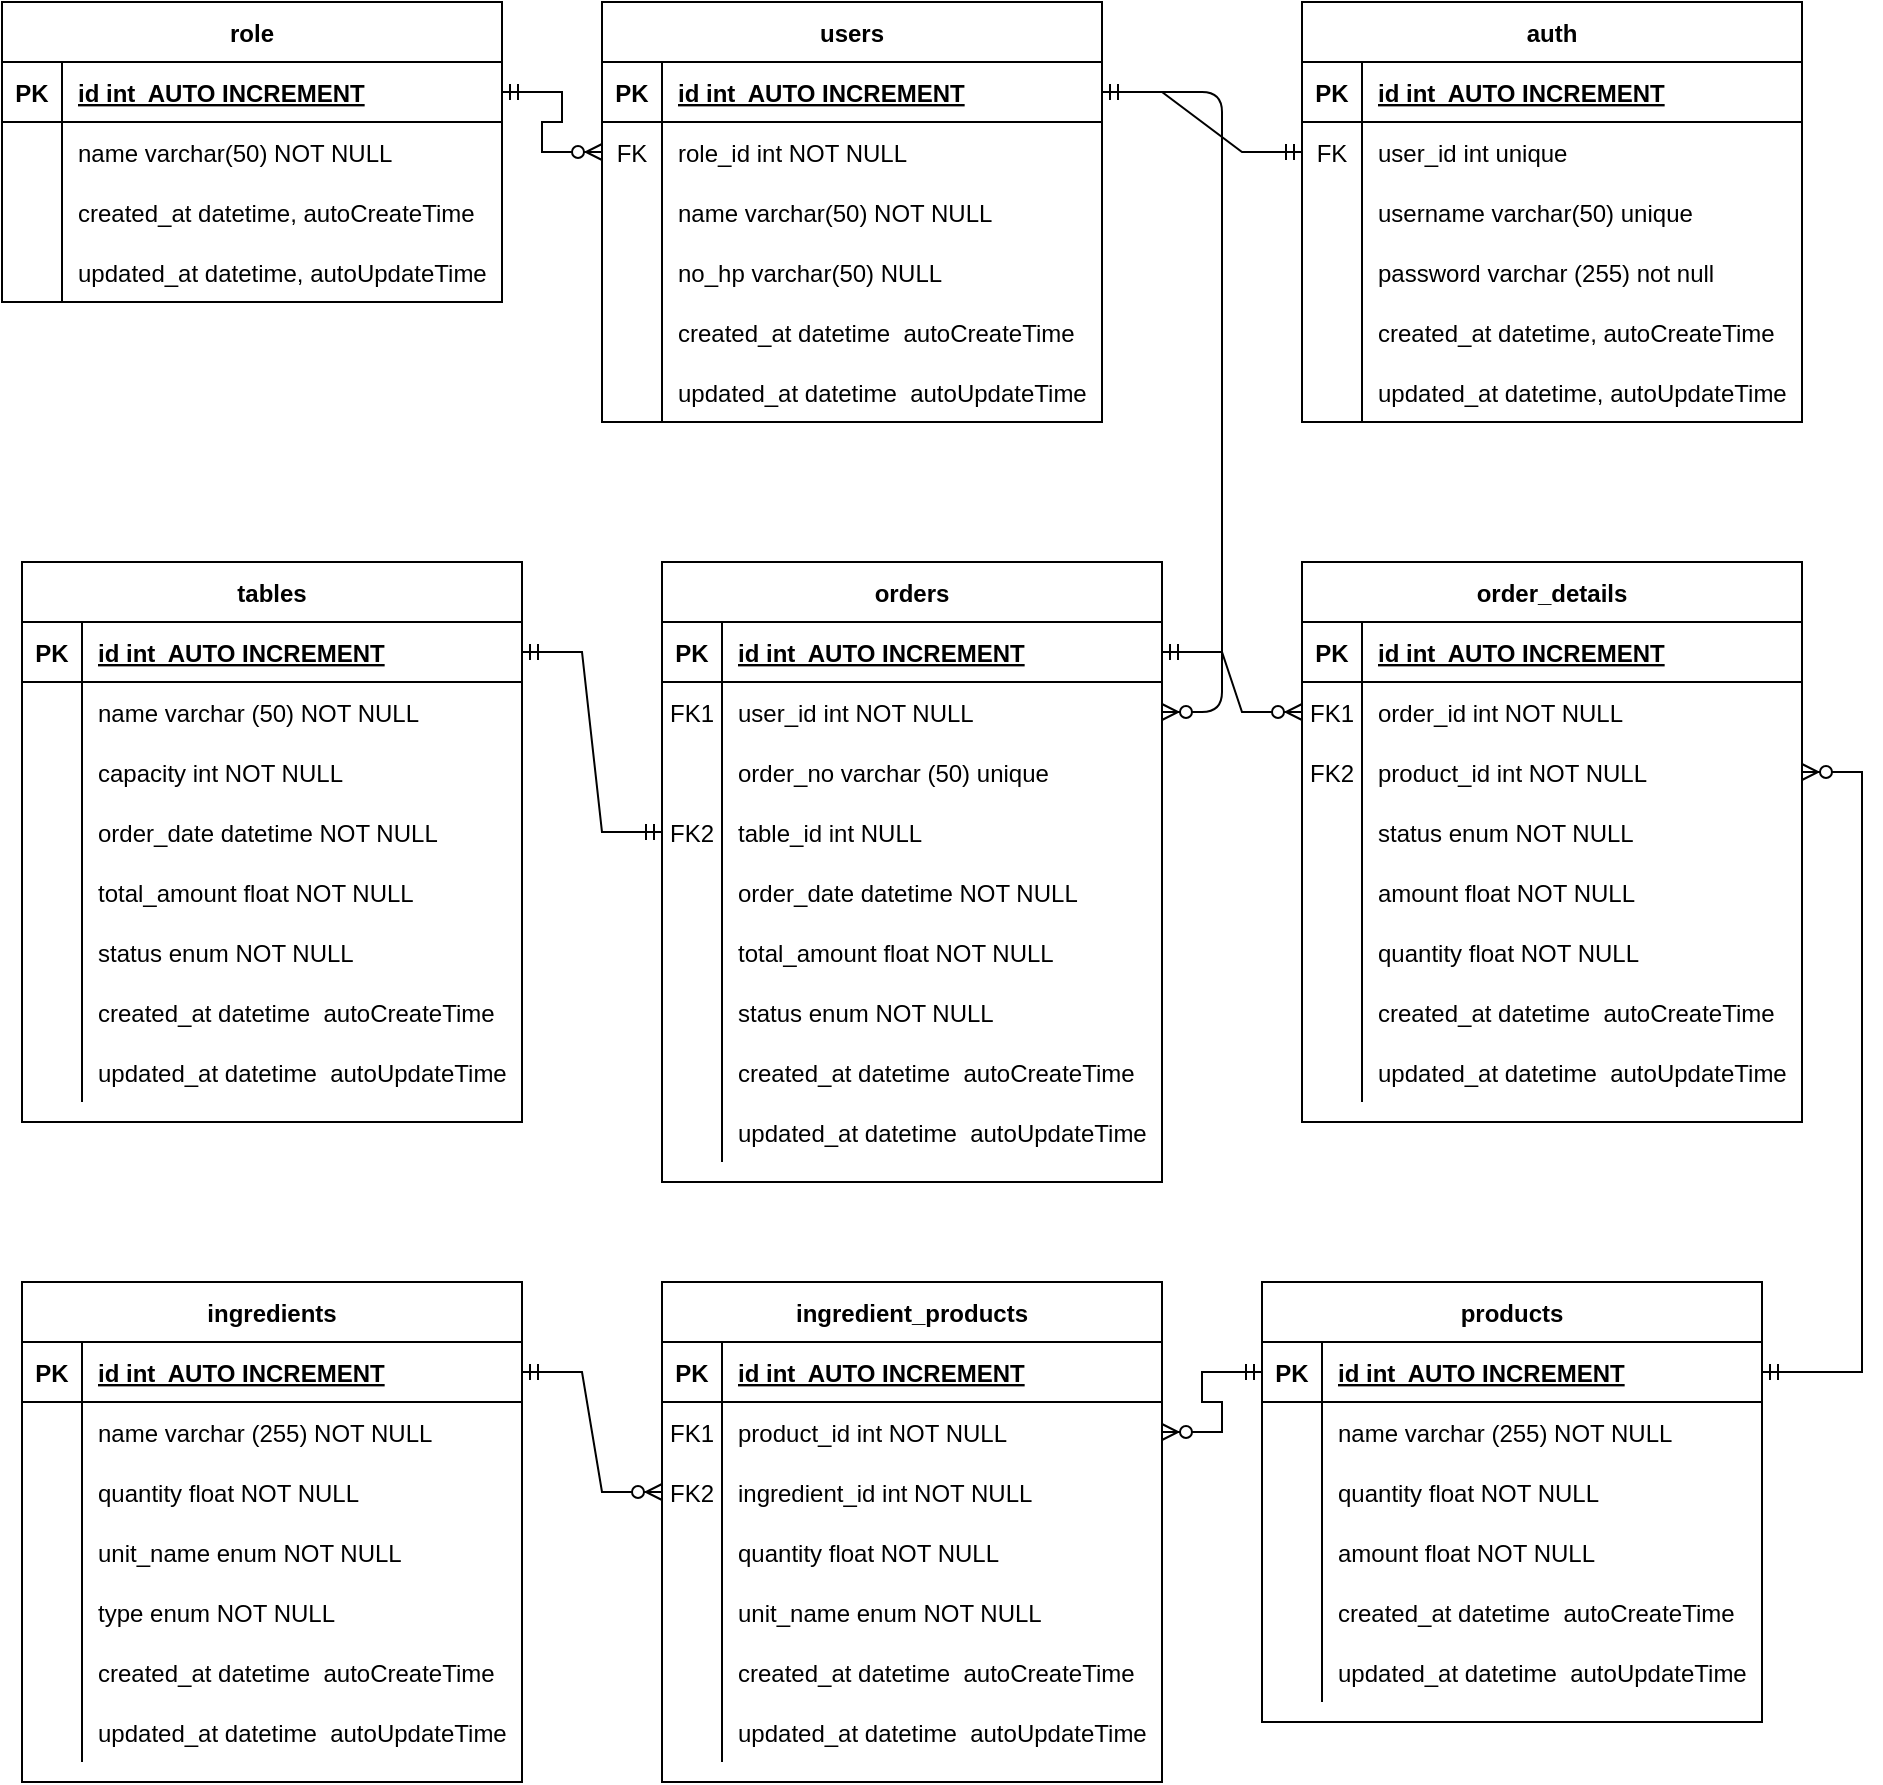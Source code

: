 <mxfile version="24.6.4" type="device">
  <diagram id="R2lEEEUBdFMjLlhIrx00" name="Page-1">
    <mxGraphModel dx="1426" dy="831" grid="1" gridSize="10" guides="1" tooltips="1" connect="1" arrows="1" fold="1" page="1" pageScale="1" pageWidth="850" pageHeight="1100" math="0" shadow="0" extFonts="Permanent Marker^https://fonts.googleapis.com/css?family=Permanent+Marker">
      <root>
        <mxCell id="0" />
        <mxCell id="1" parent="0" />
        <mxCell id="C-vyLk0tnHw3VtMMgP7b-1" value="" style="edgeStyle=entityRelationEdgeStyle;endArrow=ERzeroToMany;startArrow=ERone;endFill=1;startFill=0;" parent="1" source="C-vyLk0tnHw3VtMMgP7b-24" target="C-vyLk0tnHw3VtMMgP7b-6" edge="1">
          <mxGeometry width="100" height="100" relative="1" as="geometry">
            <mxPoint x="340" y="720" as="sourcePoint" />
            <mxPoint x="440" y="620" as="targetPoint" />
          </mxGeometry>
        </mxCell>
        <mxCell id="C-vyLk0tnHw3VtMMgP7b-2" value="orders" style="shape=table;startSize=30;container=1;collapsible=1;childLayout=tableLayout;fixedRows=1;rowLines=0;fontStyle=1;align=center;resizeLast=1;" parent="1" vertex="1">
          <mxGeometry x="360" y="320" width="250" height="310" as="geometry" />
        </mxCell>
        <mxCell id="C-vyLk0tnHw3VtMMgP7b-3" value="" style="shape=partialRectangle;collapsible=0;dropTarget=0;pointerEvents=0;fillColor=none;points=[[0,0.5],[1,0.5]];portConstraint=eastwest;top=0;left=0;right=0;bottom=1;" parent="C-vyLk0tnHw3VtMMgP7b-2" vertex="1">
          <mxGeometry y="30" width="250" height="30" as="geometry" />
        </mxCell>
        <mxCell id="C-vyLk0tnHw3VtMMgP7b-4" value="PK" style="shape=partialRectangle;overflow=hidden;connectable=0;fillColor=none;top=0;left=0;bottom=0;right=0;fontStyle=1;" parent="C-vyLk0tnHw3VtMMgP7b-3" vertex="1">
          <mxGeometry width="30" height="30" as="geometry">
            <mxRectangle width="30" height="30" as="alternateBounds" />
          </mxGeometry>
        </mxCell>
        <mxCell id="C-vyLk0tnHw3VtMMgP7b-5" value="id int  AUTO INCREMENT" style="shape=partialRectangle;overflow=hidden;connectable=0;fillColor=none;top=0;left=0;bottom=0;right=0;align=left;spacingLeft=6;fontStyle=5;" parent="C-vyLk0tnHw3VtMMgP7b-3" vertex="1">
          <mxGeometry x="30" width="220" height="30" as="geometry">
            <mxRectangle width="220" height="30" as="alternateBounds" />
          </mxGeometry>
        </mxCell>
        <mxCell id="C-vyLk0tnHw3VtMMgP7b-6" value="" style="shape=partialRectangle;collapsible=0;dropTarget=0;pointerEvents=0;fillColor=none;points=[[0,0.5],[1,0.5]];portConstraint=eastwest;top=0;left=0;right=0;bottom=0;" parent="C-vyLk0tnHw3VtMMgP7b-2" vertex="1">
          <mxGeometry y="60" width="250" height="30" as="geometry" />
        </mxCell>
        <mxCell id="C-vyLk0tnHw3VtMMgP7b-7" value="FK1" style="shape=partialRectangle;overflow=hidden;connectable=0;fillColor=none;top=0;left=0;bottom=0;right=0;" parent="C-vyLk0tnHw3VtMMgP7b-6" vertex="1">
          <mxGeometry width="30" height="30" as="geometry">
            <mxRectangle width="30" height="30" as="alternateBounds" />
          </mxGeometry>
        </mxCell>
        <mxCell id="C-vyLk0tnHw3VtMMgP7b-8" value="user_id int NOT NULL" style="shape=partialRectangle;overflow=hidden;connectable=0;fillColor=none;top=0;left=0;bottom=0;right=0;align=left;spacingLeft=6;" parent="C-vyLk0tnHw3VtMMgP7b-6" vertex="1">
          <mxGeometry x="30" width="220" height="30" as="geometry">
            <mxRectangle width="220" height="30" as="alternateBounds" />
          </mxGeometry>
        </mxCell>
        <mxCell id="saqif_FcDFPmttNzAxYL-21" style="shape=partialRectangle;collapsible=0;dropTarget=0;pointerEvents=0;fillColor=none;points=[[0,0.5],[1,0.5]];portConstraint=eastwest;top=0;left=0;right=0;bottom=0;" parent="C-vyLk0tnHw3VtMMgP7b-2" vertex="1">
          <mxGeometry y="90" width="250" height="30" as="geometry" />
        </mxCell>
        <mxCell id="saqif_FcDFPmttNzAxYL-22" style="shape=partialRectangle;overflow=hidden;connectable=0;fillColor=none;top=0;left=0;bottom=0;right=0;" parent="saqif_FcDFPmttNzAxYL-21" vertex="1">
          <mxGeometry width="30" height="30" as="geometry">
            <mxRectangle width="30" height="30" as="alternateBounds" />
          </mxGeometry>
        </mxCell>
        <mxCell id="saqif_FcDFPmttNzAxYL-23" value="order_no varchar (50) unique" style="shape=partialRectangle;overflow=hidden;connectable=0;fillColor=none;top=0;left=0;bottom=0;right=0;align=left;spacingLeft=6;" parent="saqif_FcDFPmttNzAxYL-21" vertex="1">
          <mxGeometry x="30" width="220" height="30" as="geometry">
            <mxRectangle width="220" height="30" as="alternateBounds" />
          </mxGeometry>
        </mxCell>
        <mxCell id="saqif_FcDFPmttNzAxYL-24" style="shape=partialRectangle;collapsible=0;dropTarget=0;pointerEvents=0;fillColor=none;points=[[0,0.5],[1,0.5]];portConstraint=eastwest;top=0;left=0;right=0;bottom=0;" parent="C-vyLk0tnHw3VtMMgP7b-2" vertex="1">
          <mxGeometry y="120" width="250" height="30" as="geometry" />
        </mxCell>
        <mxCell id="saqif_FcDFPmttNzAxYL-25" value="FK2" style="shape=partialRectangle;overflow=hidden;connectable=0;fillColor=none;top=0;left=0;bottom=0;right=0;" parent="saqif_FcDFPmttNzAxYL-24" vertex="1">
          <mxGeometry width="30" height="30" as="geometry">
            <mxRectangle width="30" height="30" as="alternateBounds" />
          </mxGeometry>
        </mxCell>
        <mxCell id="saqif_FcDFPmttNzAxYL-26" value="table_id int NULL" style="shape=partialRectangle;overflow=hidden;connectable=0;fillColor=none;top=0;left=0;bottom=0;right=0;align=left;spacingLeft=6;" parent="saqif_FcDFPmttNzAxYL-24" vertex="1">
          <mxGeometry x="30" width="220" height="30" as="geometry">
            <mxRectangle width="220" height="30" as="alternateBounds" />
          </mxGeometry>
        </mxCell>
        <mxCell id="C-vyLk0tnHw3VtMMgP7b-9" value="" style="shape=partialRectangle;collapsible=0;dropTarget=0;pointerEvents=0;fillColor=none;points=[[0,0.5],[1,0.5]];portConstraint=eastwest;top=0;left=0;right=0;bottom=0;" parent="C-vyLk0tnHw3VtMMgP7b-2" vertex="1">
          <mxGeometry y="150" width="250" height="30" as="geometry" />
        </mxCell>
        <mxCell id="C-vyLk0tnHw3VtMMgP7b-10" value="" style="shape=partialRectangle;overflow=hidden;connectable=0;fillColor=none;top=0;left=0;bottom=0;right=0;" parent="C-vyLk0tnHw3VtMMgP7b-9" vertex="1">
          <mxGeometry width="30" height="30" as="geometry">
            <mxRectangle width="30" height="30" as="alternateBounds" />
          </mxGeometry>
        </mxCell>
        <mxCell id="C-vyLk0tnHw3VtMMgP7b-11" value="order_date datetime NOT NULL" style="shape=partialRectangle;overflow=hidden;connectable=0;fillColor=none;top=0;left=0;bottom=0;right=0;align=left;spacingLeft=6;" parent="C-vyLk0tnHw3VtMMgP7b-9" vertex="1">
          <mxGeometry x="30" width="220" height="30" as="geometry">
            <mxRectangle width="220" height="30" as="alternateBounds" />
          </mxGeometry>
        </mxCell>
        <mxCell id="IE8DvN6_Z5y2fhBa3ulV-41" style="shape=partialRectangle;collapsible=0;dropTarget=0;pointerEvents=0;fillColor=none;points=[[0,0.5],[1,0.5]];portConstraint=eastwest;top=0;left=0;right=0;bottom=0;" parent="C-vyLk0tnHw3VtMMgP7b-2" vertex="1">
          <mxGeometry y="180" width="250" height="30" as="geometry" />
        </mxCell>
        <mxCell id="IE8DvN6_Z5y2fhBa3ulV-42" style="shape=partialRectangle;overflow=hidden;connectable=0;fillColor=none;top=0;left=0;bottom=0;right=0;" parent="IE8DvN6_Z5y2fhBa3ulV-41" vertex="1">
          <mxGeometry width="30" height="30" as="geometry">
            <mxRectangle width="30" height="30" as="alternateBounds" />
          </mxGeometry>
        </mxCell>
        <mxCell id="IE8DvN6_Z5y2fhBa3ulV-43" value="total_amount float NOT NULL" style="shape=partialRectangle;overflow=hidden;connectable=0;fillColor=none;top=0;left=0;bottom=0;right=0;align=left;spacingLeft=6;" parent="IE8DvN6_Z5y2fhBa3ulV-41" vertex="1">
          <mxGeometry x="30" width="220" height="30" as="geometry">
            <mxRectangle width="220" height="30" as="alternateBounds" />
          </mxGeometry>
        </mxCell>
        <mxCell id="IE8DvN6_Z5y2fhBa3ulV-38" style="shape=partialRectangle;collapsible=0;dropTarget=0;pointerEvents=0;fillColor=none;points=[[0,0.5],[1,0.5]];portConstraint=eastwest;top=0;left=0;right=0;bottom=0;" parent="C-vyLk0tnHw3VtMMgP7b-2" vertex="1">
          <mxGeometry y="210" width="250" height="30" as="geometry" />
        </mxCell>
        <mxCell id="IE8DvN6_Z5y2fhBa3ulV-39" style="shape=partialRectangle;overflow=hidden;connectable=0;fillColor=none;top=0;left=0;bottom=0;right=0;" parent="IE8DvN6_Z5y2fhBa3ulV-38" vertex="1">
          <mxGeometry width="30" height="30" as="geometry">
            <mxRectangle width="30" height="30" as="alternateBounds" />
          </mxGeometry>
        </mxCell>
        <mxCell id="IE8DvN6_Z5y2fhBa3ulV-40" value="status enum NOT NULL" style="shape=partialRectangle;overflow=hidden;connectable=0;fillColor=none;top=0;left=0;bottom=0;right=0;align=left;spacingLeft=6;" parent="IE8DvN6_Z5y2fhBa3ulV-38" vertex="1">
          <mxGeometry x="30" width="220" height="30" as="geometry">
            <mxRectangle width="220" height="30" as="alternateBounds" />
          </mxGeometry>
        </mxCell>
        <mxCell id="IE8DvN6_Z5y2fhBa3ulV-35" style="shape=partialRectangle;collapsible=0;dropTarget=0;pointerEvents=0;fillColor=none;points=[[0,0.5],[1,0.5]];portConstraint=eastwest;top=0;left=0;right=0;bottom=0;" parent="C-vyLk0tnHw3VtMMgP7b-2" vertex="1">
          <mxGeometry y="240" width="250" height="30" as="geometry" />
        </mxCell>
        <mxCell id="IE8DvN6_Z5y2fhBa3ulV-36" style="shape=partialRectangle;overflow=hidden;connectable=0;fillColor=none;top=0;left=0;bottom=0;right=0;" parent="IE8DvN6_Z5y2fhBa3ulV-35" vertex="1">
          <mxGeometry width="30" height="30" as="geometry">
            <mxRectangle width="30" height="30" as="alternateBounds" />
          </mxGeometry>
        </mxCell>
        <mxCell id="IE8DvN6_Z5y2fhBa3ulV-37" value="created_at datetime  autoCreateTime" style="shape=partialRectangle;overflow=hidden;connectable=0;fillColor=none;top=0;left=0;bottom=0;right=0;align=left;spacingLeft=6;" parent="IE8DvN6_Z5y2fhBa3ulV-35" vertex="1">
          <mxGeometry x="30" width="220" height="30" as="geometry">
            <mxRectangle width="220" height="30" as="alternateBounds" />
          </mxGeometry>
        </mxCell>
        <mxCell id="IE8DvN6_Z5y2fhBa3ulV-32" style="shape=partialRectangle;collapsible=0;dropTarget=0;pointerEvents=0;fillColor=none;points=[[0,0.5],[1,0.5]];portConstraint=eastwest;top=0;left=0;right=0;bottom=0;" parent="C-vyLk0tnHw3VtMMgP7b-2" vertex="1">
          <mxGeometry y="270" width="250" height="30" as="geometry" />
        </mxCell>
        <mxCell id="IE8DvN6_Z5y2fhBa3ulV-33" style="shape=partialRectangle;overflow=hidden;connectable=0;fillColor=none;top=0;left=0;bottom=0;right=0;" parent="IE8DvN6_Z5y2fhBa3ulV-32" vertex="1">
          <mxGeometry width="30" height="30" as="geometry">
            <mxRectangle width="30" height="30" as="alternateBounds" />
          </mxGeometry>
        </mxCell>
        <mxCell id="IE8DvN6_Z5y2fhBa3ulV-34" value="updated_at datetime  autoUpdateTime" style="shape=partialRectangle;overflow=hidden;connectable=0;fillColor=none;top=0;left=0;bottom=0;right=0;align=left;spacingLeft=6;" parent="IE8DvN6_Z5y2fhBa3ulV-32" vertex="1">
          <mxGeometry x="30" width="220" height="30" as="geometry">
            <mxRectangle width="220" height="30" as="alternateBounds" />
          </mxGeometry>
        </mxCell>
        <mxCell id="C-vyLk0tnHw3VtMMgP7b-23" value="users" style="shape=table;startSize=30;container=1;collapsible=1;childLayout=tableLayout;fixedRows=1;rowLines=0;fontStyle=1;align=center;resizeLast=1;" parent="1" vertex="1">
          <mxGeometry x="330" y="40" width="250" height="210" as="geometry" />
        </mxCell>
        <mxCell id="C-vyLk0tnHw3VtMMgP7b-24" value="" style="shape=partialRectangle;collapsible=0;dropTarget=0;pointerEvents=0;fillColor=none;points=[[0,0.5],[1,0.5]];portConstraint=eastwest;top=0;left=0;right=0;bottom=1;" parent="C-vyLk0tnHw3VtMMgP7b-23" vertex="1">
          <mxGeometry y="30" width="250" height="30" as="geometry" />
        </mxCell>
        <mxCell id="C-vyLk0tnHw3VtMMgP7b-25" value="PK" style="shape=partialRectangle;overflow=hidden;connectable=0;fillColor=none;top=0;left=0;bottom=0;right=0;fontStyle=1;" parent="C-vyLk0tnHw3VtMMgP7b-24" vertex="1">
          <mxGeometry width="30" height="30" as="geometry">
            <mxRectangle width="30" height="30" as="alternateBounds" />
          </mxGeometry>
        </mxCell>
        <mxCell id="C-vyLk0tnHw3VtMMgP7b-26" value="id int  AUTO INCREMENT" style="shape=partialRectangle;overflow=hidden;connectable=0;fillColor=none;top=0;left=0;bottom=0;right=0;align=left;spacingLeft=6;fontStyle=5;" parent="C-vyLk0tnHw3VtMMgP7b-24" vertex="1">
          <mxGeometry x="30" width="220" height="30" as="geometry">
            <mxRectangle width="220" height="30" as="alternateBounds" />
          </mxGeometry>
        </mxCell>
        <mxCell id="IE8DvN6_Z5y2fhBa3ulV-1" style="shape=partialRectangle;collapsible=0;dropTarget=0;pointerEvents=0;fillColor=none;points=[[0,0.5],[1,0.5]];portConstraint=eastwest;top=0;left=0;right=0;bottom=0;" parent="C-vyLk0tnHw3VtMMgP7b-23" vertex="1">
          <mxGeometry y="60" width="250" height="30" as="geometry" />
        </mxCell>
        <mxCell id="IE8DvN6_Z5y2fhBa3ulV-2" value="FK" style="shape=partialRectangle;overflow=hidden;connectable=0;fillColor=none;top=0;left=0;bottom=0;right=0;" parent="IE8DvN6_Z5y2fhBa3ulV-1" vertex="1">
          <mxGeometry width="30" height="30" as="geometry">
            <mxRectangle width="30" height="30" as="alternateBounds" />
          </mxGeometry>
        </mxCell>
        <mxCell id="IE8DvN6_Z5y2fhBa3ulV-3" value="role_id int NOT NULL" style="shape=partialRectangle;overflow=hidden;connectable=0;fillColor=none;top=0;left=0;bottom=0;right=0;align=left;spacingLeft=6;" parent="IE8DvN6_Z5y2fhBa3ulV-1" vertex="1">
          <mxGeometry x="30" width="220" height="30" as="geometry">
            <mxRectangle width="220" height="30" as="alternateBounds" />
          </mxGeometry>
        </mxCell>
        <mxCell id="C-vyLk0tnHw3VtMMgP7b-27" value="" style="shape=partialRectangle;collapsible=0;dropTarget=0;pointerEvents=0;fillColor=none;points=[[0,0.5],[1,0.5]];portConstraint=eastwest;top=0;left=0;right=0;bottom=0;" parent="C-vyLk0tnHw3VtMMgP7b-23" vertex="1">
          <mxGeometry y="90" width="250" height="30" as="geometry" />
        </mxCell>
        <mxCell id="C-vyLk0tnHw3VtMMgP7b-28" value="" style="shape=partialRectangle;overflow=hidden;connectable=0;fillColor=none;top=0;left=0;bottom=0;right=0;" parent="C-vyLk0tnHw3VtMMgP7b-27" vertex="1">
          <mxGeometry width="30" height="30" as="geometry">
            <mxRectangle width="30" height="30" as="alternateBounds" />
          </mxGeometry>
        </mxCell>
        <mxCell id="C-vyLk0tnHw3VtMMgP7b-29" value="name varchar(50) NOT NULL" style="shape=partialRectangle;overflow=hidden;connectable=0;fillColor=none;top=0;left=0;bottom=0;right=0;align=left;spacingLeft=6;" parent="C-vyLk0tnHw3VtMMgP7b-27" vertex="1">
          <mxGeometry x="30" width="220" height="30" as="geometry">
            <mxRectangle width="220" height="30" as="alternateBounds" />
          </mxGeometry>
        </mxCell>
        <mxCell id="muk0zurH4iPMRteWfu27-59" style="shape=partialRectangle;collapsible=0;dropTarget=0;pointerEvents=0;fillColor=none;points=[[0,0.5],[1,0.5]];portConstraint=eastwest;top=0;left=0;right=0;bottom=0;" vertex="1" parent="C-vyLk0tnHw3VtMMgP7b-23">
          <mxGeometry y="120" width="250" height="30" as="geometry" />
        </mxCell>
        <mxCell id="muk0zurH4iPMRteWfu27-60" style="shape=partialRectangle;overflow=hidden;connectable=0;fillColor=none;top=0;left=0;bottom=0;right=0;" vertex="1" parent="muk0zurH4iPMRteWfu27-59">
          <mxGeometry width="30" height="30" as="geometry">
            <mxRectangle width="30" height="30" as="alternateBounds" />
          </mxGeometry>
        </mxCell>
        <mxCell id="muk0zurH4iPMRteWfu27-61" value="no_hp varchar(50) NULL" style="shape=partialRectangle;overflow=hidden;connectable=0;fillColor=none;top=0;left=0;bottom=0;right=0;align=left;spacingLeft=6;" vertex="1" parent="muk0zurH4iPMRteWfu27-59">
          <mxGeometry x="30" width="220" height="30" as="geometry">
            <mxRectangle width="220" height="30" as="alternateBounds" />
          </mxGeometry>
        </mxCell>
        <mxCell id="IE8DvN6_Z5y2fhBa3ulV-7" style="shape=partialRectangle;collapsible=0;dropTarget=0;pointerEvents=0;fillColor=none;points=[[0,0.5],[1,0.5]];portConstraint=eastwest;top=0;left=0;right=0;bottom=0;" parent="C-vyLk0tnHw3VtMMgP7b-23" vertex="1">
          <mxGeometry y="150" width="250" height="30" as="geometry" />
        </mxCell>
        <mxCell id="IE8DvN6_Z5y2fhBa3ulV-8" style="shape=partialRectangle;overflow=hidden;connectable=0;fillColor=none;top=0;left=0;bottom=0;right=0;" parent="IE8DvN6_Z5y2fhBa3ulV-7" vertex="1">
          <mxGeometry width="30" height="30" as="geometry">
            <mxRectangle width="30" height="30" as="alternateBounds" />
          </mxGeometry>
        </mxCell>
        <mxCell id="IE8DvN6_Z5y2fhBa3ulV-9" value="created_at datetime  autoCreateTime" style="shape=partialRectangle;overflow=hidden;connectable=0;fillColor=none;top=0;left=0;bottom=0;right=0;align=left;spacingLeft=6;" parent="IE8DvN6_Z5y2fhBa3ulV-7" vertex="1">
          <mxGeometry x="30" width="220" height="30" as="geometry">
            <mxRectangle width="220" height="30" as="alternateBounds" />
          </mxGeometry>
        </mxCell>
        <mxCell id="IE8DvN6_Z5y2fhBa3ulV-4" style="shape=partialRectangle;collapsible=0;dropTarget=0;pointerEvents=0;fillColor=none;points=[[0,0.5],[1,0.5]];portConstraint=eastwest;top=0;left=0;right=0;bottom=0;" parent="C-vyLk0tnHw3VtMMgP7b-23" vertex="1">
          <mxGeometry y="180" width="250" height="30" as="geometry" />
        </mxCell>
        <mxCell id="IE8DvN6_Z5y2fhBa3ulV-5" style="shape=partialRectangle;overflow=hidden;connectable=0;fillColor=none;top=0;left=0;bottom=0;right=0;" parent="IE8DvN6_Z5y2fhBa3ulV-4" vertex="1">
          <mxGeometry width="30" height="30" as="geometry">
            <mxRectangle width="30" height="30" as="alternateBounds" />
          </mxGeometry>
        </mxCell>
        <mxCell id="IE8DvN6_Z5y2fhBa3ulV-6" value="updated_at datetime  autoUpdateTime" style="shape=partialRectangle;overflow=hidden;connectable=0;fillColor=none;top=0;left=0;bottom=0;right=0;align=left;spacingLeft=6;" parent="IE8DvN6_Z5y2fhBa3ulV-4" vertex="1">
          <mxGeometry x="30" width="220" height="30" as="geometry">
            <mxRectangle width="220" height="30" as="alternateBounds" />
          </mxGeometry>
        </mxCell>
        <mxCell id="IE8DvN6_Z5y2fhBa3ulV-10" value="role" style="shape=table;startSize=30;container=1;collapsible=1;childLayout=tableLayout;fixedRows=1;rowLines=0;fontStyle=1;align=center;resizeLast=1;" parent="1" vertex="1">
          <mxGeometry x="30" y="40" width="250" height="150" as="geometry" />
        </mxCell>
        <mxCell id="IE8DvN6_Z5y2fhBa3ulV-11" value="" style="shape=partialRectangle;collapsible=0;dropTarget=0;pointerEvents=0;fillColor=none;points=[[0,0.5],[1,0.5]];portConstraint=eastwest;top=0;left=0;right=0;bottom=1;" parent="IE8DvN6_Z5y2fhBa3ulV-10" vertex="1">
          <mxGeometry y="30" width="250" height="30" as="geometry" />
        </mxCell>
        <mxCell id="IE8DvN6_Z5y2fhBa3ulV-12" value="PK" style="shape=partialRectangle;overflow=hidden;connectable=0;fillColor=none;top=0;left=0;bottom=0;right=0;fontStyle=1;" parent="IE8DvN6_Z5y2fhBa3ulV-11" vertex="1">
          <mxGeometry width="30" height="30" as="geometry">
            <mxRectangle width="30" height="30" as="alternateBounds" />
          </mxGeometry>
        </mxCell>
        <mxCell id="IE8DvN6_Z5y2fhBa3ulV-13" value="id int  AUTO INCREMENT" style="shape=partialRectangle;overflow=hidden;connectable=0;fillColor=none;top=0;left=0;bottom=0;right=0;align=left;spacingLeft=6;fontStyle=5;" parent="IE8DvN6_Z5y2fhBa3ulV-11" vertex="1">
          <mxGeometry x="30" width="220" height="30" as="geometry">
            <mxRectangle width="220" height="30" as="alternateBounds" />
          </mxGeometry>
        </mxCell>
        <mxCell id="IE8DvN6_Z5y2fhBa3ulV-17" value="" style="shape=partialRectangle;collapsible=0;dropTarget=0;pointerEvents=0;fillColor=none;points=[[0,0.5],[1,0.5]];portConstraint=eastwest;top=0;left=0;right=0;bottom=0;" parent="IE8DvN6_Z5y2fhBa3ulV-10" vertex="1">
          <mxGeometry y="60" width="250" height="30" as="geometry" />
        </mxCell>
        <mxCell id="IE8DvN6_Z5y2fhBa3ulV-18" value="" style="shape=partialRectangle;overflow=hidden;connectable=0;fillColor=none;top=0;left=0;bottom=0;right=0;" parent="IE8DvN6_Z5y2fhBa3ulV-17" vertex="1">
          <mxGeometry width="30" height="30" as="geometry">
            <mxRectangle width="30" height="30" as="alternateBounds" />
          </mxGeometry>
        </mxCell>
        <mxCell id="IE8DvN6_Z5y2fhBa3ulV-19" value="name varchar(50) NOT NULL" style="shape=partialRectangle;overflow=hidden;connectable=0;fillColor=none;top=0;left=0;bottom=0;right=0;align=left;spacingLeft=6;" parent="IE8DvN6_Z5y2fhBa3ulV-17" vertex="1">
          <mxGeometry x="30" width="220" height="30" as="geometry">
            <mxRectangle width="220" height="30" as="alternateBounds" />
          </mxGeometry>
        </mxCell>
        <mxCell id="IE8DvN6_Z5y2fhBa3ulV-20" style="shape=partialRectangle;collapsible=0;dropTarget=0;pointerEvents=0;fillColor=none;points=[[0,0.5],[1,0.5]];portConstraint=eastwest;top=0;left=0;right=0;bottom=0;" parent="IE8DvN6_Z5y2fhBa3ulV-10" vertex="1">
          <mxGeometry y="90" width="250" height="30" as="geometry" />
        </mxCell>
        <mxCell id="IE8DvN6_Z5y2fhBa3ulV-21" style="shape=partialRectangle;overflow=hidden;connectable=0;fillColor=none;top=0;left=0;bottom=0;right=0;" parent="IE8DvN6_Z5y2fhBa3ulV-20" vertex="1">
          <mxGeometry width="30" height="30" as="geometry">
            <mxRectangle width="30" height="30" as="alternateBounds" />
          </mxGeometry>
        </mxCell>
        <mxCell id="IE8DvN6_Z5y2fhBa3ulV-22" value="created_at datetime, autoCreateTime" style="shape=partialRectangle;overflow=hidden;connectable=0;fillColor=none;top=0;left=0;bottom=0;right=0;align=left;spacingLeft=6;" parent="IE8DvN6_Z5y2fhBa3ulV-20" vertex="1">
          <mxGeometry x="30" width="220" height="30" as="geometry">
            <mxRectangle width="220" height="30" as="alternateBounds" />
          </mxGeometry>
        </mxCell>
        <mxCell id="IE8DvN6_Z5y2fhBa3ulV-23" style="shape=partialRectangle;collapsible=0;dropTarget=0;pointerEvents=0;fillColor=none;points=[[0,0.5],[1,0.5]];portConstraint=eastwest;top=0;left=0;right=0;bottom=0;" parent="IE8DvN6_Z5y2fhBa3ulV-10" vertex="1">
          <mxGeometry y="120" width="250" height="30" as="geometry" />
        </mxCell>
        <mxCell id="IE8DvN6_Z5y2fhBa3ulV-24" style="shape=partialRectangle;overflow=hidden;connectable=0;fillColor=none;top=0;left=0;bottom=0;right=0;" parent="IE8DvN6_Z5y2fhBa3ulV-23" vertex="1">
          <mxGeometry width="30" height="30" as="geometry">
            <mxRectangle width="30" height="30" as="alternateBounds" />
          </mxGeometry>
        </mxCell>
        <mxCell id="IE8DvN6_Z5y2fhBa3ulV-25" value="updated_at datetime, autoUpdateTime" style="shape=partialRectangle;overflow=hidden;connectable=0;fillColor=none;top=0;left=0;bottom=0;right=0;align=left;spacingLeft=6;" parent="IE8DvN6_Z5y2fhBa3ulV-23" vertex="1">
          <mxGeometry x="30" width="220" height="30" as="geometry">
            <mxRectangle width="220" height="30" as="alternateBounds" />
          </mxGeometry>
        </mxCell>
        <mxCell id="IE8DvN6_Z5y2fhBa3ulV-31" value="" style="edgeStyle=entityRelationEdgeStyle;fontSize=12;html=1;endArrow=ERzeroToMany;startArrow=ERmandOne;rounded=0;" parent="1" source="IE8DvN6_Z5y2fhBa3ulV-11" target="IE8DvN6_Z5y2fhBa3ulV-1" edge="1">
          <mxGeometry width="100" height="100" relative="1" as="geometry">
            <mxPoint x="390" y="270" as="sourcePoint" />
            <mxPoint x="490" y="170" as="targetPoint" />
          </mxGeometry>
        </mxCell>
        <mxCell id="IE8DvN6_Z5y2fhBa3ulV-47" value="order_details" style="shape=table;startSize=30;container=1;collapsible=1;childLayout=tableLayout;fixedRows=1;rowLines=0;fontStyle=1;align=center;resizeLast=1;" parent="1" vertex="1">
          <mxGeometry x="680" y="320" width="250" height="280" as="geometry" />
        </mxCell>
        <mxCell id="IE8DvN6_Z5y2fhBa3ulV-48" value="" style="shape=partialRectangle;collapsible=0;dropTarget=0;pointerEvents=0;fillColor=none;points=[[0,0.5],[1,0.5]];portConstraint=eastwest;top=0;left=0;right=0;bottom=1;" parent="IE8DvN6_Z5y2fhBa3ulV-47" vertex="1">
          <mxGeometry y="30" width="250" height="30" as="geometry" />
        </mxCell>
        <mxCell id="IE8DvN6_Z5y2fhBa3ulV-49" value="PK" style="shape=partialRectangle;overflow=hidden;connectable=0;fillColor=none;top=0;left=0;bottom=0;right=0;fontStyle=1;" parent="IE8DvN6_Z5y2fhBa3ulV-48" vertex="1">
          <mxGeometry width="30" height="30" as="geometry">
            <mxRectangle width="30" height="30" as="alternateBounds" />
          </mxGeometry>
        </mxCell>
        <mxCell id="IE8DvN6_Z5y2fhBa3ulV-50" value="id int  AUTO INCREMENT" style="shape=partialRectangle;overflow=hidden;connectable=0;fillColor=none;top=0;left=0;bottom=0;right=0;align=left;spacingLeft=6;fontStyle=5;" parent="IE8DvN6_Z5y2fhBa3ulV-48" vertex="1">
          <mxGeometry x="30" width="220" height="30" as="geometry">
            <mxRectangle width="220" height="30" as="alternateBounds" />
          </mxGeometry>
        </mxCell>
        <mxCell id="IE8DvN6_Z5y2fhBa3ulV-51" value="" style="shape=partialRectangle;collapsible=0;dropTarget=0;pointerEvents=0;fillColor=none;points=[[0,0.5],[1,0.5]];portConstraint=eastwest;top=0;left=0;right=0;bottom=0;" parent="IE8DvN6_Z5y2fhBa3ulV-47" vertex="1">
          <mxGeometry y="60" width="250" height="30" as="geometry" />
        </mxCell>
        <mxCell id="IE8DvN6_Z5y2fhBa3ulV-52" value="FK1" style="shape=partialRectangle;overflow=hidden;connectable=0;fillColor=none;top=0;left=0;bottom=0;right=0;" parent="IE8DvN6_Z5y2fhBa3ulV-51" vertex="1">
          <mxGeometry width="30" height="30" as="geometry">
            <mxRectangle width="30" height="30" as="alternateBounds" />
          </mxGeometry>
        </mxCell>
        <mxCell id="IE8DvN6_Z5y2fhBa3ulV-53" value="order_id int NOT NULL" style="shape=partialRectangle;overflow=hidden;connectable=0;fillColor=none;top=0;left=0;bottom=0;right=0;align=left;spacingLeft=6;" parent="IE8DvN6_Z5y2fhBa3ulV-51" vertex="1">
          <mxGeometry x="30" width="220" height="30" as="geometry">
            <mxRectangle width="220" height="30" as="alternateBounds" />
          </mxGeometry>
        </mxCell>
        <mxCell id="IE8DvN6_Z5y2fhBa3ulV-54" value="" style="shape=partialRectangle;collapsible=0;dropTarget=0;pointerEvents=0;fillColor=none;points=[[0,0.5],[1,0.5]];portConstraint=eastwest;top=0;left=0;right=0;bottom=0;" parent="IE8DvN6_Z5y2fhBa3ulV-47" vertex="1">
          <mxGeometry y="90" width="250" height="30" as="geometry" />
        </mxCell>
        <mxCell id="IE8DvN6_Z5y2fhBa3ulV-55" value="FK2" style="shape=partialRectangle;overflow=hidden;connectable=0;fillColor=none;top=0;left=0;bottom=0;right=0;" parent="IE8DvN6_Z5y2fhBa3ulV-54" vertex="1">
          <mxGeometry width="30" height="30" as="geometry">
            <mxRectangle width="30" height="30" as="alternateBounds" />
          </mxGeometry>
        </mxCell>
        <mxCell id="IE8DvN6_Z5y2fhBa3ulV-56" value="product_id int NOT NULL" style="shape=partialRectangle;overflow=hidden;connectable=0;fillColor=none;top=0;left=0;bottom=0;right=0;align=left;spacingLeft=6;" parent="IE8DvN6_Z5y2fhBa3ulV-54" vertex="1">
          <mxGeometry x="30" width="220" height="30" as="geometry">
            <mxRectangle width="220" height="30" as="alternateBounds" />
          </mxGeometry>
        </mxCell>
        <mxCell id="IE8DvN6_Z5y2fhBa3ulV-156" style="shape=partialRectangle;collapsible=0;dropTarget=0;pointerEvents=0;fillColor=none;points=[[0,0.5],[1,0.5]];portConstraint=eastwest;top=0;left=0;right=0;bottom=0;" parent="IE8DvN6_Z5y2fhBa3ulV-47" vertex="1">
          <mxGeometry y="120" width="250" height="30" as="geometry" />
        </mxCell>
        <mxCell id="IE8DvN6_Z5y2fhBa3ulV-157" style="shape=partialRectangle;overflow=hidden;connectable=0;fillColor=none;top=0;left=0;bottom=0;right=0;" parent="IE8DvN6_Z5y2fhBa3ulV-156" vertex="1">
          <mxGeometry width="30" height="30" as="geometry">
            <mxRectangle width="30" height="30" as="alternateBounds" />
          </mxGeometry>
        </mxCell>
        <mxCell id="IE8DvN6_Z5y2fhBa3ulV-158" value="status enum NOT NULL" style="shape=partialRectangle;overflow=hidden;connectable=0;fillColor=none;top=0;left=0;bottom=0;right=0;align=left;spacingLeft=6;" parent="IE8DvN6_Z5y2fhBa3ulV-156" vertex="1">
          <mxGeometry x="30" width="220" height="30" as="geometry">
            <mxRectangle width="220" height="30" as="alternateBounds" />
          </mxGeometry>
        </mxCell>
        <mxCell id="IE8DvN6_Z5y2fhBa3ulV-57" style="shape=partialRectangle;collapsible=0;dropTarget=0;pointerEvents=0;fillColor=none;points=[[0,0.5],[1,0.5]];portConstraint=eastwest;top=0;left=0;right=0;bottom=0;" parent="IE8DvN6_Z5y2fhBa3ulV-47" vertex="1">
          <mxGeometry y="150" width="250" height="30" as="geometry" />
        </mxCell>
        <mxCell id="IE8DvN6_Z5y2fhBa3ulV-58" style="shape=partialRectangle;overflow=hidden;connectable=0;fillColor=none;top=0;left=0;bottom=0;right=0;" parent="IE8DvN6_Z5y2fhBa3ulV-57" vertex="1">
          <mxGeometry width="30" height="30" as="geometry">
            <mxRectangle width="30" height="30" as="alternateBounds" />
          </mxGeometry>
        </mxCell>
        <mxCell id="IE8DvN6_Z5y2fhBa3ulV-59" value="amount float NOT NULL" style="shape=partialRectangle;overflow=hidden;connectable=0;fillColor=none;top=0;left=0;bottom=0;right=0;align=left;spacingLeft=6;" parent="IE8DvN6_Z5y2fhBa3ulV-57" vertex="1">
          <mxGeometry x="30" width="220" height="30" as="geometry">
            <mxRectangle width="220" height="30" as="alternateBounds" />
          </mxGeometry>
        </mxCell>
        <mxCell id="IE8DvN6_Z5y2fhBa3ulV-60" style="shape=partialRectangle;collapsible=0;dropTarget=0;pointerEvents=0;fillColor=none;points=[[0,0.5],[1,0.5]];portConstraint=eastwest;top=0;left=0;right=0;bottom=0;" parent="IE8DvN6_Z5y2fhBa3ulV-47" vertex="1">
          <mxGeometry y="180" width="250" height="30" as="geometry" />
        </mxCell>
        <mxCell id="IE8DvN6_Z5y2fhBa3ulV-61" style="shape=partialRectangle;overflow=hidden;connectable=0;fillColor=none;top=0;left=0;bottom=0;right=0;" parent="IE8DvN6_Z5y2fhBa3ulV-60" vertex="1">
          <mxGeometry width="30" height="30" as="geometry">
            <mxRectangle width="30" height="30" as="alternateBounds" />
          </mxGeometry>
        </mxCell>
        <mxCell id="IE8DvN6_Z5y2fhBa3ulV-62" value="quantity float NOT NULL" style="shape=partialRectangle;overflow=hidden;connectable=0;fillColor=none;top=0;left=0;bottom=0;right=0;align=left;spacingLeft=6;" parent="IE8DvN6_Z5y2fhBa3ulV-60" vertex="1">
          <mxGeometry x="30" width="220" height="30" as="geometry">
            <mxRectangle width="220" height="30" as="alternateBounds" />
          </mxGeometry>
        </mxCell>
        <mxCell id="IE8DvN6_Z5y2fhBa3ulV-63" style="shape=partialRectangle;collapsible=0;dropTarget=0;pointerEvents=0;fillColor=none;points=[[0,0.5],[1,0.5]];portConstraint=eastwest;top=0;left=0;right=0;bottom=0;" parent="IE8DvN6_Z5y2fhBa3ulV-47" vertex="1">
          <mxGeometry y="210" width="250" height="30" as="geometry" />
        </mxCell>
        <mxCell id="IE8DvN6_Z5y2fhBa3ulV-64" style="shape=partialRectangle;overflow=hidden;connectable=0;fillColor=none;top=0;left=0;bottom=0;right=0;" parent="IE8DvN6_Z5y2fhBa3ulV-63" vertex="1">
          <mxGeometry width="30" height="30" as="geometry">
            <mxRectangle width="30" height="30" as="alternateBounds" />
          </mxGeometry>
        </mxCell>
        <mxCell id="IE8DvN6_Z5y2fhBa3ulV-65" value="created_at datetime  autoCreateTime" style="shape=partialRectangle;overflow=hidden;connectable=0;fillColor=none;top=0;left=0;bottom=0;right=0;align=left;spacingLeft=6;" parent="IE8DvN6_Z5y2fhBa3ulV-63" vertex="1">
          <mxGeometry x="30" width="220" height="30" as="geometry">
            <mxRectangle width="220" height="30" as="alternateBounds" />
          </mxGeometry>
        </mxCell>
        <mxCell id="IE8DvN6_Z5y2fhBa3ulV-66" style="shape=partialRectangle;collapsible=0;dropTarget=0;pointerEvents=0;fillColor=none;points=[[0,0.5],[1,0.5]];portConstraint=eastwest;top=0;left=0;right=0;bottom=0;" parent="IE8DvN6_Z5y2fhBa3ulV-47" vertex="1">
          <mxGeometry y="240" width="250" height="30" as="geometry" />
        </mxCell>
        <mxCell id="IE8DvN6_Z5y2fhBa3ulV-67" style="shape=partialRectangle;overflow=hidden;connectable=0;fillColor=none;top=0;left=0;bottom=0;right=0;" parent="IE8DvN6_Z5y2fhBa3ulV-66" vertex="1">
          <mxGeometry width="30" height="30" as="geometry">
            <mxRectangle width="30" height="30" as="alternateBounds" />
          </mxGeometry>
        </mxCell>
        <mxCell id="IE8DvN6_Z5y2fhBa3ulV-68" value="updated_at datetime  autoUpdateTime" style="shape=partialRectangle;overflow=hidden;connectable=0;fillColor=none;top=0;left=0;bottom=0;right=0;align=left;spacingLeft=6;" parent="IE8DvN6_Z5y2fhBa3ulV-66" vertex="1">
          <mxGeometry x="30" width="220" height="30" as="geometry">
            <mxRectangle width="220" height="30" as="alternateBounds" />
          </mxGeometry>
        </mxCell>
        <mxCell id="IE8DvN6_Z5y2fhBa3ulV-69" value="" style="edgeStyle=entityRelationEdgeStyle;fontSize=12;html=1;endArrow=ERzeroToMany;startArrow=ERmandOne;rounded=0;entryX=0;entryY=0.5;entryDx=0;entryDy=0;" parent="1" source="C-vyLk0tnHw3VtMMgP7b-3" target="IE8DvN6_Z5y2fhBa3ulV-51" edge="1">
          <mxGeometry width="100" height="100" relative="1" as="geometry">
            <mxPoint x="810" y="270" as="sourcePoint" />
            <mxPoint x="910" y="170" as="targetPoint" />
            <Array as="points">
              <mxPoint x="740" y="120" />
              <mxPoint x="750" y="120" />
            </Array>
          </mxGeometry>
        </mxCell>
        <mxCell id="IE8DvN6_Z5y2fhBa3ulV-70" value="products" style="shape=table;startSize=30;container=1;collapsible=1;childLayout=tableLayout;fixedRows=1;rowLines=0;fontStyle=1;align=center;resizeLast=1;" parent="1" vertex="1">
          <mxGeometry x="660" y="680" width="250" height="220" as="geometry" />
        </mxCell>
        <mxCell id="IE8DvN6_Z5y2fhBa3ulV-71" value="" style="shape=partialRectangle;collapsible=0;dropTarget=0;pointerEvents=0;fillColor=none;points=[[0,0.5],[1,0.5]];portConstraint=eastwest;top=0;left=0;right=0;bottom=1;" parent="IE8DvN6_Z5y2fhBa3ulV-70" vertex="1">
          <mxGeometry y="30" width="250" height="30" as="geometry" />
        </mxCell>
        <mxCell id="IE8DvN6_Z5y2fhBa3ulV-72" value="PK" style="shape=partialRectangle;overflow=hidden;connectable=0;fillColor=none;top=0;left=0;bottom=0;right=0;fontStyle=1;" parent="IE8DvN6_Z5y2fhBa3ulV-71" vertex="1">
          <mxGeometry width="30" height="30" as="geometry">
            <mxRectangle width="30" height="30" as="alternateBounds" />
          </mxGeometry>
        </mxCell>
        <mxCell id="IE8DvN6_Z5y2fhBa3ulV-73" value="id int  AUTO INCREMENT" style="shape=partialRectangle;overflow=hidden;connectable=0;fillColor=none;top=0;left=0;bottom=0;right=0;align=left;spacingLeft=6;fontStyle=5;" parent="IE8DvN6_Z5y2fhBa3ulV-71" vertex="1">
          <mxGeometry x="30" width="220" height="30" as="geometry">
            <mxRectangle width="220" height="30" as="alternateBounds" />
          </mxGeometry>
        </mxCell>
        <mxCell id="IE8DvN6_Z5y2fhBa3ulV-74" value="" style="shape=partialRectangle;collapsible=0;dropTarget=0;pointerEvents=0;fillColor=none;points=[[0,0.5],[1,0.5]];portConstraint=eastwest;top=0;left=0;right=0;bottom=0;" parent="IE8DvN6_Z5y2fhBa3ulV-70" vertex="1">
          <mxGeometry y="60" width="250" height="30" as="geometry" />
        </mxCell>
        <mxCell id="IE8DvN6_Z5y2fhBa3ulV-75" value="" style="shape=partialRectangle;overflow=hidden;connectable=0;fillColor=none;top=0;left=0;bottom=0;right=0;" parent="IE8DvN6_Z5y2fhBa3ulV-74" vertex="1">
          <mxGeometry width="30" height="30" as="geometry">
            <mxRectangle width="30" height="30" as="alternateBounds" />
          </mxGeometry>
        </mxCell>
        <mxCell id="IE8DvN6_Z5y2fhBa3ulV-76" value="name varchar (255) NOT NULL" style="shape=partialRectangle;overflow=hidden;connectable=0;fillColor=none;top=0;left=0;bottom=0;right=0;align=left;spacingLeft=6;" parent="IE8DvN6_Z5y2fhBa3ulV-74" vertex="1">
          <mxGeometry x="30" width="220" height="30" as="geometry">
            <mxRectangle width="220" height="30" as="alternateBounds" />
          </mxGeometry>
        </mxCell>
        <mxCell id="IE8DvN6_Z5y2fhBa3ulV-77" value="" style="shape=partialRectangle;collapsible=0;dropTarget=0;pointerEvents=0;fillColor=none;points=[[0,0.5],[1,0.5]];portConstraint=eastwest;top=0;left=0;right=0;bottom=0;" parent="IE8DvN6_Z5y2fhBa3ulV-70" vertex="1">
          <mxGeometry y="90" width="250" height="30" as="geometry" />
        </mxCell>
        <mxCell id="IE8DvN6_Z5y2fhBa3ulV-78" value="" style="shape=partialRectangle;overflow=hidden;connectable=0;fillColor=none;top=0;left=0;bottom=0;right=0;" parent="IE8DvN6_Z5y2fhBa3ulV-77" vertex="1">
          <mxGeometry width="30" height="30" as="geometry">
            <mxRectangle width="30" height="30" as="alternateBounds" />
          </mxGeometry>
        </mxCell>
        <mxCell id="IE8DvN6_Z5y2fhBa3ulV-79" value="quantity float NOT NULL" style="shape=partialRectangle;overflow=hidden;connectable=0;fillColor=none;top=0;left=0;bottom=0;right=0;align=left;spacingLeft=6;" parent="IE8DvN6_Z5y2fhBa3ulV-77" vertex="1">
          <mxGeometry x="30" width="220" height="30" as="geometry">
            <mxRectangle width="220" height="30" as="alternateBounds" />
          </mxGeometry>
        </mxCell>
        <mxCell id="IE8DvN6_Z5y2fhBa3ulV-80" style="shape=partialRectangle;collapsible=0;dropTarget=0;pointerEvents=0;fillColor=none;points=[[0,0.5],[1,0.5]];portConstraint=eastwest;top=0;left=0;right=0;bottom=0;" parent="IE8DvN6_Z5y2fhBa3ulV-70" vertex="1">
          <mxGeometry y="120" width="250" height="30" as="geometry" />
        </mxCell>
        <mxCell id="IE8DvN6_Z5y2fhBa3ulV-81" style="shape=partialRectangle;overflow=hidden;connectable=0;fillColor=none;top=0;left=0;bottom=0;right=0;" parent="IE8DvN6_Z5y2fhBa3ulV-80" vertex="1">
          <mxGeometry width="30" height="30" as="geometry">
            <mxRectangle width="30" height="30" as="alternateBounds" />
          </mxGeometry>
        </mxCell>
        <mxCell id="IE8DvN6_Z5y2fhBa3ulV-82" value="amount float NOT NULL" style="shape=partialRectangle;overflow=hidden;connectable=0;fillColor=none;top=0;left=0;bottom=0;right=0;align=left;spacingLeft=6;" parent="IE8DvN6_Z5y2fhBa3ulV-80" vertex="1">
          <mxGeometry x="30" width="220" height="30" as="geometry">
            <mxRectangle width="220" height="30" as="alternateBounds" />
          </mxGeometry>
        </mxCell>
        <mxCell id="IE8DvN6_Z5y2fhBa3ulV-86" style="shape=partialRectangle;collapsible=0;dropTarget=0;pointerEvents=0;fillColor=none;points=[[0,0.5],[1,0.5]];portConstraint=eastwest;top=0;left=0;right=0;bottom=0;" parent="IE8DvN6_Z5y2fhBa3ulV-70" vertex="1">
          <mxGeometry y="150" width="250" height="30" as="geometry" />
        </mxCell>
        <mxCell id="IE8DvN6_Z5y2fhBa3ulV-87" style="shape=partialRectangle;overflow=hidden;connectable=0;fillColor=none;top=0;left=0;bottom=0;right=0;" parent="IE8DvN6_Z5y2fhBa3ulV-86" vertex="1">
          <mxGeometry width="30" height="30" as="geometry">
            <mxRectangle width="30" height="30" as="alternateBounds" />
          </mxGeometry>
        </mxCell>
        <mxCell id="IE8DvN6_Z5y2fhBa3ulV-88" value="created_at datetime  autoCreateTime" style="shape=partialRectangle;overflow=hidden;connectable=0;fillColor=none;top=0;left=0;bottom=0;right=0;align=left;spacingLeft=6;" parent="IE8DvN6_Z5y2fhBa3ulV-86" vertex="1">
          <mxGeometry x="30" width="220" height="30" as="geometry">
            <mxRectangle width="220" height="30" as="alternateBounds" />
          </mxGeometry>
        </mxCell>
        <mxCell id="IE8DvN6_Z5y2fhBa3ulV-89" style="shape=partialRectangle;collapsible=0;dropTarget=0;pointerEvents=0;fillColor=none;points=[[0,0.5],[1,0.5]];portConstraint=eastwest;top=0;left=0;right=0;bottom=0;" parent="IE8DvN6_Z5y2fhBa3ulV-70" vertex="1">
          <mxGeometry y="180" width="250" height="30" as="geometry" />
        </mxCell>
        <mxCell id="IE8DvN6_Z5y2fhBa3ulV-90" style="shape=partialRectangle;overflow=hidden;connectable=0;fillColor=none;top=0;left=0;bottom=0;right=0;" parent="IE8DvN6_Z5y2fhBa3ulV-89" vertex="1">
          <mxGeometry width="30" height="30" as="geometry">
            <mxRectangle width="30" height="30" as="alternateBounds" />
          </mxGeometry>
        </mxCell>
        <mxCell id="IE8DvN6_Z5y2fhBa3ulV-91" value="updated_at datetime  autoUpdateTime" style="shape=partialRectangle;overflow=hidden;connectable=0;fillColor=none;top=0;left=0;bottom=0;right=0;align=left;spacingLeft=6;" parent="IE8DvN6_Z5y2fhBa3ulV-89" vertex="1">
          <mxGeometry x="30" width="220" height="30" as="geometry">
            <mxRectangle width="220" height="30" as="alternateBounds" />
          </mxGeometry>
        </mxCell>
        <mxCell id="IE8DvN6_Z5y2fhBa3ulV-92" value="ingredient_products" style="shape=table;startSize=30;container=1;collapsible=1;childLayout=tableLayout;fixedRows=1;rowLines=0;fontStyle=1;align=center;resizeLast=1;" parent="1" vertex="1">
          <mxGeometry x="360" y="680" width="250" height="250" as="geometry" />
        </mxCell>
        <mxCell id="IE8DvN6_Z5y2fhBa3ulV-93" value="" style="shape=partialRectangle;collapsible=0;dropTarget=0;pointerEvents=0;fillColor=none;points=[[0,0.5],[1,0.5]];portConstraint=eastwest;top=0;left=0;right=0;bottom=1;" parent="IE8DvN6_Z5y2fhBa3ulV-92" vertex="1">
          <mxGeometry y="30" width="250" height="30" as="geometry" />
        </mxCell>
        <mxCell id="IE8DvN6_Z5y2fhBa3ulV-94" value="PK" style="shape=partialRectangle;overflow=hidden;connectable=0;fillColor=none;top=0;left=0;bottom=0;right=0;fontStyle=1;" parent="IE8DvN6_Z5y2fhBa3ulV-93" vertex="1">
          <mxGeometry width="30" height="30" as="geometry">
            <mxRectangle width="30" height="30" as="alternateBounds" />
          </mxGeometry>
        </mxCell>
        <mxCell id="IE8DvN6_Z5y2fhBa3ulV-95" value="id int  AUTO INCREMENT" style="shape=partialRectangle;overflow=hidden;connectable=0;fillColor=none;top=0;left=0;bottom=0;right=0;align=left;spacingLeft=6;fontStyle=5;" parent="IE8DvN6_Z5y2fhBa3ulV-93" vertex="1">
          <mxGeometry x="30" width="220" height="30" as="geometry">
            <mxRectangle width="220" height="30" as="alternateBounds" />
          </mxGeometry>
        </mxCell>
        <mxCell id="IE8DvN6_Z5y2fhBa3ulV-114" style="shape=partialRectangle;collapsible=0;dropTarget=0;pointerEvents=0;fillColor=none;points=[[0,0.5],[1,0.5]];portConstraint=eastwest;top=0;left=0;right=0;bottom=0;" parent="IE8DvN6_Z5y2fhBa3ulV-92" vertex="1">
          <mxGeometry y="60" width="250" height="30" as="geometry" />
        </mxCell>
        <mxCell id="IE8DvN6_Z5y2fhBa3ulV-115" value="FK1" style="shape=partialRectangle;overflow=hidden;connectable=0;fillColor=none;top=0;left=0;bottom=0;right=0;" parent="IE8DvN6_Z5y2fhBa3ulV-114" vertex="1">
          <mxGeometry width="30" height="30" as="geometry">
            <mxRectangle width="30" height="30" as="alternateBounds" />
          </mxGeometry>
        </mxCell>
        <mxCell id="IE8DvN6_Z5y2fhBa3ulV-116" value="product_id int NOT NULL" style="shape=partialRectangle;overflow=hidden;connectable=0;fillColor=none;top=0;left=0;bottom=0;right=0;align=left;spacingLeft=6;" parent="IE8DvN6_Z5y2fhBa3ulV-114" vertex="1">
          <mxGeometry x="30" width="220" height="30" as="geometry">
            <mxRectangle width="220" height="30" as="alternateBounds" />
          </mxGeometry>
        </mxCell>
        <mxCell id="IE8DvN6_Z5y2fhBa3ulV-122" style="shape=partialRectangle;collapsible=0;dropTarget=0;pointerEvents=0;fillColor=none;points=[[0,0.5],[1,0.5]];portConstraint=eastwest;top=0;left=0;right=0;bottom=0;" parent="IE8DvN6_Z5y2fhBa3ulV-92" vertex="1">
          <mxGeometry y="90" width="250" height="30" as="geometry" />
        </mxCell>
        <mxCell id="IE8DvN6_Z5y2fhBa3ulV-123" value="FK2" style="shape=partialRectangle;overflow=hidden;connectable=0;fillColor=none;top=0;left=0;bottom=0;right=0;" parent="IE8DvN6_Z5y2fhBa3ulV-122" vertex="1">
          <mxGeometry width="30" height="30" as="geometry">
            <mxRectangle width="30" height="30" as="alternateBounds" />
          </mxGeometry>
        </mxCell>
        <mxCell id="IE8DvN6_Z5y2fhBa3ulV-124" value="ingredient_id int NOT NULL" style="shape=partialRectangle;overflow=hidden;connectable=0;fillColor=none;top=0;left=0;bottom=0;right=0;align=left;spacingLeft=6;" parent="IE8DvN6_Z5y2fhBa3ulV-122" vertex="1">
          <mxGeometry x="30" width="220" height="30" as="geometry">
            <mxRectangle width="220" height="30" as="alternateBounds" />
          </mxGeometry>
        </mxCell>
        <mxCell id="IE8DvN6_Z5y2fhBa3ulV-99" value="" style="shape=partialRectangle;collapsible=0;dropTarget=0;pointerEvents=0;fillColor=none;points=[[0,0.5],[1,0.5]];portConstraint=eastwest;top=0;left=0;right=0;bottom=0;" parent="IE8DvN6_Z5y2fhBa3ulV-92" vertex="1">
          <mxGeometry y="120" width="250" height="30" as="geometry" />
        </mxCell>
        <mxCell id="IE8DvN6_Z5y2fhBa3ulV-100" value="" style="shape=partialRectangle;overflow=hidden;connectable=0;fillColor=none;top=0;left=0;bottom=0;right=0;" parent="IE8DvN6_Z5y2fhBa3ulV-99" vertex="1">
          <mxGeometry width="30" height="30" as="geometry">
            <mxRectangle width="30" height="30" as="alternateBounds" />
          </mxGeometry>
        </mxCell>
        <mxCell id="IE8DvN6_Z5y2fhBa3ulV-101" value="quantity float NOT NULL" style="shape=partialRectangle;overflow=hidden;connectable=0;fillColor=none;top=0;left=0;bottom=0;right=0;align=left;spacingLeft=6;" parent="IE8DvN6_Z5y2fhBa3ulV-99" vertex="1">
          <mxGeometry x="30" width="220" height="30" as="geometry">
            <mxRectangle width="220" height="30" as="alternateBounds" />
          </mxGeometry>
        </mxCell>
        <mxCell id="IE8DvN6_Z5y2fhBa3ulV-102" style="shape=partialRectangle;collapsible=0;dropTarget=0;pointerEvents=0;fillColor=none;points=[[0,0.5],[1,0.5]];portConstraint=eastwest;top=0;left=0;right=0;bottom=0;" parent="IE8DvN6_Z5y2fhBa3ulV-92" vertex="1">
          <mxGeometry y="150" width="250" height="30" as="geometry" />
        </mxCell>
        <mxCell id="IE8DvN6_Z5y2fhBa3ulV-103" style="shape=partialRectangle;overflow=hidden;connectable=0;fillColor=none;top=0;left=0;bottom=0;right=0;" parent="IE8DvN6_Z5y2fhBa3ulV-102" vertex="1">
          <mxGeometry width="30" height="30" as="geometry">
            <mxRectangle width="30" height="30" as="alternateBounds" />
          </mxGeometry>
        </mxCell>
        <mxCell id="IE8DvN6_Z5y2fhBa3ulV-104" value="unit_name enum NOT NULL" style="shape=partialRectangle;overflow=hidden;connectable=0;fillColor=none;top=0;left=0;bottom=0;right=0;align=left;spacingLeft=6;" parent="IE8DvN6_Z5y2fhBa3ulV-102" vertex="1">
          <mxGeometry x="30" width="220" height="30" as="geometry">
            <mxRectangle width="220" height="30" as="alternateBounds" />
          </mxGeometry>
        </mxCell>
        <mxCell id="IE8DvN6_Z5y2fhBa3ulV-105" style="shape=partialRectangle;collapsible=0;dropTarget=0;pointerEvents=0;fillColor=none;points=[[0,0.5],[1,0.5]];portConstraint=eastwest;top=0;left=0;right=0;bottom=0;" parent="IE8DvN6_Z5y2fhBa3ulV-92" vertex="1">
          <mxGeometry y="180" width="250" height="30" as="geometry" />
        </mxCell>
        <mxCell id="IE8DvN6_Z5y2fhBa3ulV-106" style="shape=partialRectangle;overflow=hidden;connectable=0;fillColor=none;top=0;left=0;bottom=0;right=0;" parent="IE8DvN6_Z5y2fhBa3ulV-105" vertex="1">
          <mxGeometry width="30" height="30" as="geometry">
            <mxRectangle width="30" height="30" as="alternateBounds" />
          </mxGeometry>
        </mxCell>
        <mxCell id="IE8DvN6_Z5y2fhBa3ulV-107" value="created_at datetime  autoCreateTime" style="shape=partialRectangle;overflow=hidden;connectable=0;fillColor=none;top=0;left=0;bottom=0;right=0;align=left;spacingLeft=6;" parent="IE8DvN6_Z5y2fhBa3ulV-105" vertex="1">
          <mxGeometry x="30" width="220" height="30" as="geometry">
            <mxRectangle width="220" height="30" as="alternateBounds" />
          </mxGeometry>
        </mxCell>
        <mxCell id="IE8DvN6_Z5y2fhBa3ulV-108" style="shape=partialRectangle;collapsible=0;dropTarget=0;pointerEvents=0;fillColor=none;points=[[0,0.5],[1,0.5]];portConstraint=eastwest;top=0;left=0;right=0;bottom=0;" parent="IE8DvN6_Z5y2fhBa3ulV-92" vertex="1">
          <mxGeometry y="210" width="250" height="30" as="geometry" />
        </mxCell>
        <mxCell id="IE8DvN6_Z5y2fhBa3ulV-109" style="shape=partialRectangle;overflow=hidden;connectable=0;fillColor=none;top=0;left=0;bottom=0;right=0;" parent="IE8DvN6_Z5y2fhBa3ulV-108" vertex="1">
          <mxGeometry width="30" height="30" as="geometry">
            <mxRectangle width="30" height="30" as="alternateBounds" />
          </mxGeometry>
        </mxCell>
        <mxCell id="IE8DvN6_Z5y2fhBa3ulV-110" value="updated_at datetime  autoUpdateTime" style="shape=partialRectangle;overflow=hidden;connectable=0;fillColor=none;top=0;left=0;bottom=0;right=0;align=left;spacingLeft=6;" parent="IE8DvN6_Z5y2fhBa3ulV-108" vertex="1">
          <mxGeometry x="30" width="220" height="30" as="geometry">
            <mxRectangle width="220" height="30" as="alternateBounds" />
          </mxGeometry>
        </mxCell>
        <mxCell id="IE8DvN6_Z5y2fhBa3ulV-118" value="" style="edgeStyle=entityRelationEdgeStyle;fontSize=12;html=1;endArrow=ERzeroToMany;startArrow=ERmandOne;rounded=0;exitX=0;exitY=0.5;exitDx=0;exitDy=0;" parent="1" source="IE8DvN6_Z5y2fhBa3ulV-71" target="IE8DvN6_Z5y2fhBa3ulV-114" edge="1">
          <mxGeometry width="100" height="100" relative="1" as="geometry">
            <mxPoint x="430" y="470" as="sourcePoint" />
            <mxPoint x="530" y="370" as="targetPoint" />
          </mxGeometry>
        </mxCell>
        <mxCell id="IE8DvN6_Z5y2fhBa3ulV-126" value="ingredients" style="shape=table;startSize=30;container=1;collapsible=1;childLayout=tableLayout;fixedRows=1;rowLines=0;fontStyle=1;align=center;resizeLast=1;" parent="1" vertex="1">
          <mxGeometry x="40" y="680" width="250" height="250" as="geometry" />
        </mxCell>
        <mxCell id="IE8DvN6_Z5y2fhBa3ulV-127" value="" style="shape=partialRectangle;collapsible=0;dropTarget=0;pointerEvents=0;fillColor=none;points=[[0,0.5],[1,0.5]];portConstraint=eastwest;top=0;left=0;right=0;bottom=1;" parent="IE8DvN6_Z5y2fhBa3ulV-126" vertex="1">
          <mxGeometry y="30" width="250" height="30" as="geometry" />
        </mxCell>
        <mxCell id="IE8DvN6_Z5y2fhBa3ulV-128" value="PK" style="shape=partialRectangle;overflow=hidden;connectable=0;fillColor=none;top=0;left=0;bottom=0;right=0;fontStyle=1;" parent="IE8DvN6_Z5y2fhBa3ulV-127" vertex="1">
          <mxGeometry width="30" height="30" as="geometry">
            <mxRectangle width="30" height="30" as="alternateBounds" />
          </mxGeometry>
        </mxCell>
        <mxCell id="IE8DvN6_Z5y2fhBa3ulV-129" value="id int  AUTO INCREMENT" style="shape=partialRectangle;overflow=hidden;connectable=0;fillColor=none;top=0;left=0;bottom=0;right=0;align=left;spacingLeft=6;fontStyle=5;" parent="IE8DvN6_Z5y2fhBa3ulV-127" vertex="1">
          <mxGeometry x="30" width="220" height="30" as="geometry">
            <mxRectangle width="220" height="30" as="alternateBounds" />
          </mxGeometry>
        </mxCell>
        <mxCell id="IE8DvN6_Z5y2fhBa3ulV-136" value="" style="shape=partialRectangle;collapsible=0;dropTarget=0;pointerEvents=0;fillColor=none;points=[[0,0.5],[1,0.5]];portConstraint=eastwest;top=0;left=0;right=0;bottom=0;" parent="IE8DvN6_Z5y2fhBa3ulV-126" vertex="1">
          <mxGeometry y="60" width="250" height="30" as="geometry" />
        </mxCell>
        <mxCell id="IE8DvN6_Z5y2fhBa3ulV-137" value="" style="shape=partialRectangle;overflow=hidden;connectable=0;fillColor=none;top=0;left=0;bottom=0;right=0;" parent="IE8DvN6_Z5y2fhBa3ulV-136" vertex="1">
          <mxGeometry width="30" height="30" as="geometry">
            <mxRectangle width="30" height="30" as="alternateBounds" />
          </mxGeometry>
        </mxCell>
        <mxCell id="IE8DvN6_Z5y2fhBa3ulV-138" value="name varchar (255) NOT NULL" style="shape=partialRectangle;overflow=hidden;connectable=0;fillColor=none;top=0;left=0;bottom=0;right=0;align=left;spacingLeft=6;" parent="IE8DvN6_Z5y2fhBa3ulV-136" vertex="1">
          <mxGeometry x="30" width="220" height="30" as="geometry">
            <mxRectangle width="220" height="30" as="alternateBounds" />
          </mxGeometry>
        </mxCell>
        <mxCell id="IE8DvN6_Z5y2fhBa3ulV-139" value="" style="shape=partialRectangle;collapsible=0;dropTarget=0;pointerEvents=0;fillColor=none;points=[[0,0.5],[1,0.5]];portConstraint=eastwest;top=0;left=0;right=0;bottom=0;" parent="IE8DvN6_Z5y2fhBa3ulV-126" vertex="1">
          <mxGeometry y="90" width="250" height="30" as="geometry" />
        </mxCell>
        <mxCell id="IE8DvN6_Z5y2fhBa3ulV-140" value="" style="shape=partialRectangle;overflow=hidden;connectable=0;fillColor=none;top=0;left=0;bottom=0;right=0;" parent="IE8DvN6_Z5y2fhBa3ulV-139" vertex="1">
          <mxGeometry width="30" height="30" as="geometry">
            <mxRectangle width="30" height="30" as="alternateBounds" />
          </mxGeometry>
        </mxCell>
        <mxCell id="IE8DvN6_Z5y2fhBa3ulV-141" value="quantity float NOT NULL" style="shape=partialRectangle;overflow=hidden;connectable=0;fillColor=none;top=0;left=0;bottom=0;right=0;align=left;spacingLeft=6;" parent="IE8DvN6_Z5y2fhBa3ulV-139" vertex="1">
          <mxGeometry x="30" width="220" height="30" as="geometry">
            <mxRectangle width="220" height="30" as="alternateBounds" />
          </mxGeometry>
        </mxCell>
        <mxCell id="IE8DvN6_Z5y2fhBa3ulV-142" style="shape=partialRectangle;collapsible=0;dropTarget=0;pointerEvents=0;fillColor=none;points=[[0,0.5],[1,0.5]];portConstraint=eastwest;top=0;left=0;right=0;bottom=0;" parent="IE8DvN6_Z5y2fhBa3ulV-126" vertex="1">
          <mxGeometry y="120" width="250" height="30" as="geometry" />
        </mxCell>
        <mxCell id="IE8DvN6_Z5y2fhBa3ulV-143" style="shape=partialRectangle;overflow=hidden;connectable=0;fillColor=none;top=0;left=0;bottom=0;right=0;" parent="IE8DvN6_Z5y2fhBa3ulV-142" vertex="1">
          <mxGeometry width="30" height="30" as="geometry">
            <mxRectangle width="30" height="30" as="alternateBounds" />
          </mxGeometry>
        </mxCell>
        <mxCell id="IE8DvN6_Z5y2fhBa3ulV-144" value="unit_name enum NOT NULL" style="shape=partialRectangle;overflow=hidden;connectable=0;fillColor=none;top=0;left=0;bottom=0;right=0;align=left;spacingLeft=6;" parent="IE8DvN6_Z5y2fhBa3ulV-142" vertex="1">
          <mxGeometry x="30" width="220" height="30" as="geometry">
            <mxRectangle width="220" height="30" as="alternateBounds" />
          </mxGeometry>
        </mxCell>
        <mxCell id="IE8DvN6_Z5y2fhBa3ulV-151" style="shape=partialRectangle;collapsible=0;dropTarget=0;pointerEvents=0;fillColor=none;points=[[0,0.5],[1,0.5]];portConstraint=eastwest;top=0;left=0;right=0;bottom=0;" parent="IE8DvN6_Z5y2fhBa3ulV-126" vertex="1">
          <mxGeometry y="150" width="250" height="30" as="geometry" />
        </mxCell>
        <mxCell id="IE8DvN6_Z5y2fhBa3ulV-152" style="shape=partialRectangle;overflow=hidden;connectable=0;fillColor=none;top=0;left=0;bottom=0;right=0;" parent="IE8DvN6_Z5y2fhBa3ulV-151" vertex="1">
          <mxGeometry width="30" height="30" as="geometry">
            <mxRectangle width="30" height="30" as="alternateBounds" />
          </mxGeometry>
        </mxCell>
        <mxCell id="IE8DvN6_Z5y2fhBa3ulV-153" value="type enum NOT NULL" style="shape=partialRectangle;overflow=hidden;connectable=0;fillColor=none;top=0;left=0;bottom=0;right=0;align=left;spacingLeft=6;" parent="IE8DvN6_Z5y2fhBa3ulV-151" vertex="1">
          <mxGeometry x="30" width="220" height="30" as="geometry">
            <mxRectangle width="220" height="30" as="alternateBounds" />
          </mxGeometry>
        </mxCell>
        <mxCell id="IE8DvN6_Z5y2fhBa3ulV-145" style="shape=partialRectangle;collapsible=0;dropTarget=0;pointerEvents=0;fillColor=none;points=[[0,0.5],[1,0.5]];portConstraint=eastwest;top=0;left=0;right=0;bottom=0;" parent="IE8DvN6_Z5y2fhBa3ulV-126" vertex="1">
          <mxGeometry y="180" width="250" height="30" as="geometry" />
        </mxCell>
        <mxCell id="IE8DvN6_Z5y2fhBa3ulV-146" style="shape=partialRectangle;overflow=hidden;connectable=0;fillColor=none;top=0;left=0;bottom=0;right=0;" parent="IE8DvN6_Z5y2fhBa3ulV-145" vertex="1">
          <mxGeometry width="30" height="30" as="geometry">
            <mxRectangle width="30" height="30" as="alternateBounds" />
          </mxGeometry>
        </mxCell>
        <mxCell id="IE8DvN6_Z5y2fhBa3ulV-147" value="created_at datetime  autoCreateTime" style="shape=partialRectangle;overflow=hidden;connectable=0;fillColor=none;top=0;left=0;bottom=0;right=0;align=left;spacingLeft=6;" parent="IE8DvN6_Z5y2fhBa3ulV-145" vertex="1">
          <mxGeometry x="30" width="220" height="30" as="geometry">
            <mxRectangle width="220" height="30" as="alternateBounds" />
          </mxGeometry>
        </mxCell>
        <mxCell id="IE8DvN6_Z5y2fhBa3ulV-148" style="shape=partialRectangle;collapsible=0;dropTarget=0;pointerEvents=0;fillColor=none;points=[[0,0.5],[1,0.5]];portConstraint=eastwest;top=0;left=0;right=0;bottom=0;" parent="IE8DvN6_Z5y2fhBa3ulV-126" vertex="1">
          <mxGeometry y="210" width="250" height="30" as="geometry" />
        </mxCell>
        <mxCell id="IE8DvN6_Z5y2fhBa3ulV-149" style="shape=partialRectangle;overflow=hidden;connectable=0;fillColor=none;top=0;left=0;bottom=0;right=0;" parent="IE8DvN6_Z5y2fhBa3ulV-148" vertex="1">
          <mxGeometry width="30" height="30" as="geometry">
            <mxRectangle width="30" height="30" as="alternateBounds" />
          </mxGeometry>
        </mxCell>
        <mxCell id="IE8DvN6_Z5y2fhBa3ulV-150" value="updated_at datetime  autoUpdateTime" style="shape=partialRectangle;overflow=hidden;connectable=0;fillColor=none;top=0;left=0;bottom=0;right=0;align=left;spacingLeft=6;" parent="IE8DvN6_Z5y2fhBa3ulV-148" vertex="1">
          <mxGeometry x="30" width="220" height="30" as="geometry">
            <mxRectangle width="220" height="30" as="alternateBounds" />
          </mxGeometry>
        </mxCell>
        <mxCell id="IE8DvN6_Z5y2fhBa3ulV-154" value="" style="edgeStyle=entityRelationEdgeStyle;fontSize=12;html=1;endArrow=ERzeroToMany;startArrow=ERmandOne;rounded=0;" parent="1" source="IE8DvN6_Z5y2fhBa3ulV-127" target="IE8DvN6_Z5y2fhBa3ulV-122" edge="1">
          <mxGeometry width="100" height="100" relative="1" as="geometry">
            <mxPoint x="260" y="490" as="sourcePoint" />
            <mxPoint x="360" y="390" as="targetPoint" />
          </mxGeometry>
        </mxCell>
        <mxCell id="IE8DvN6_Z5y2fhBa3ulV-155" value="" style="edgeStyle=entityRelationEdgeStyle;fontSize=12;html=1;endArrow=ERzeroToMany;startArrow=ERmandOne;rounded=0;" parent="1" source="IE8DvN6_Z5y2fhBa3ulV-71" target="IE8DvN6_Z5y2fhBa3ulV-54" edge="1">
          <mxGeometry width="100" height="100" relative="1" as="geometry">
            <mxPoint x="740" y="390" as="sourcePoint" />
            <mxPoint x="840" y="290" as="targetPoint" />
          </mxGeometry>
        </mxCell>
        <mxCell id="saqif_FcDFPmttNzAxYL-1" value="auth" style="shape=table;startSize=30;container=1;collapsible=1;childLayout=tableLayout;fixedRows=1;rowLines=0;fontStyle=1;align=center;resizeLast=1;" parent="1" vertex="1">
          <mxGeometry x="680" y="40" width="250" height="210" as="geometry" />
        </mxCell>
        <mxCell id="saqif_FcDFPmttNzAxYL-2" value="" style="shape=partialRectangle;collapsible=0;dropTarget=0;pointerEvents=0;fillColor=none;points=[[0,0.5],[1,0.5]];portConstraint=eastwest;top=0;left=0;right=0;bottom=1;" parent="saqif_FcDFPmttNzAxYL-1" vertex="1">
          <mxGeometry y="30" width="250" height="30" as="geometry" />
        </mxCell>
        <mxCell id="saqif_FcDFPmttNzAxYL-3" value="PK" style="shape=partialRectangle;overflow=hidden;connectable=0;fillColor=none;top=0;left=0;bottom=0;right=0;fontStyle=1;" parent="saqif_FcDFPmttNzAxYL-2" vertex="1">
          <mxGeometry width="30" height="30" as="geometry">
            <mxRectangle width="30" height="30" as="alternateBounds" />
          </mxGeometry>
        </mxCell>
        <mxCell id="saqif_FcDFPmttNzAxYL-4" value="id int  AUTO INCREMENT" style="shape=partialRectangle;overflow=hidden;connectable=0;fillColor=none;top=0;left=0;bottom=0;right=0;align=left;spacingLeft=6;fontStyle=5;" parent="saqif_FcDFPmttNzAxYL-2" vertex="1">
          <mxGeometry x="30" width="220" height="30" as="geometry">
            <mxRectangle width="220" height="30" as="alternateBounds" />
          </mxGeometry>
        </mxCell>
        <mxCell id="saqif_FcDFPmttNzAxYL-17" style="shape=partialRectangle;collapsible=0;dropTarget=0;pointerEvents=0;fillColor=none;points=[[0,0.5],[1,0.5]];portConstraint=eastwest;top=0;left=0;right=0;bottom=0;" parent="saqif_FcDFPmttNzAxYL-1" vertex="1">
          <mxGeometry y="60" width="250" height="30" as="geometry" />
        </mxCell>
        <mxCell id="saqif_FcDFPmttNzAxYL-18" value="FK" style="shape=partialRectangle;overflow=hidden;connectable=0;fillColor=none;top=0;left=0;bottom=0;right=0;" parent="saqif_FcDFPmttNzAxYL-17" vertex="1">
          <mxGeometry width="30" height="30" as="geometry">
            <mxRectangle width="30" height="30" as="alternateBounds" />
          </mxGeometry>
        </mxCell>
        <mxCell id="saqif_FcDFPmttNzAxYL-19" value="user_id int unique" style="shape=partialRectangle;overflow=hidden;connectable=0;fillColor=none;top=0;left=0;bottom=0;right=0;align=left;spacingLeft=6;" parent="saqif_FcDFPmttNzAxYL-17" vertex="1">
          <mxGeometry x="30" width="220" height="30" as="geometry">
            <mxRectangle width="220" height="30" as="alternateBounds" />
          </mxGeometry>
        </mxCell>
        <mxCell id="saqif_FcDFPmttNzAxYL-5" value="" style="shape=partialRectangle;collapsible=0;dropTarget=0;pointerEvents=0;fillColor=none;points=[[0,0.5],[1,0.5]];portConstraint=eastwest;top=0;left=0;right=0;bottom=0;" parent="saqif_FcDFPmttNzAxYL-1" vertex="1">
          <mxGeometry y="90" width="250" height="30" as="geometry" />
        </mxCell>
        <mxCell id="saqif_FcDFPmttNzAxYL-6" value="" style="shape=partialRectangle;overflow=hidden;connectable=0;fillColor=none;top=0;left=0;bottom=0;right=0;" parent="saqif_FcDFPmttNzAxYL-5" vertex="1">
          <mxGeometry width="30" height="30" as="geometry">
            <mxRectangle width="30" height="30" as="alternateBounds" />
          </mxGeometry>
        </mxCell>
        <mxCell id="saqif_FcDFPmttNzAxYL-7" value="username varchar(50) unique" style="shape=partialRectangle;overflow=hidden;connectable=0;fillColor=none;top=0;left=0;bottom=0;right=0;align=left;spacingLeft=6;" parent="saqif_FcDFPmttNzAxYL-5" vertex="1">
          <mxGeometry x="30" width="220" height="30" as="geometry">
            <mxRectangle width="220" height="30" as="alternateBounds" />
          </mxGeometry>
        </mxCell>
        <mxCell id="saqif_FcDFPmttNzAxYL-14" style="shape=partialRectangle;collapsible=0;dropTarget=0;pointerEvents=0;fillColor=none;points=[[0,0.5],[1,0.5]];portConstraint=eastwest;top=0;left=0;right=0;bottom=0;" parent="saqif_FcDFPmttNzAxYL-1" vertex="1">
          <mxGeometry y="120" width="250" height="30" as="geometry" />
        </mxCell>
        <mxCell id="saqif_FcDFPmttNzAxYL-15" style="shape=partialRectangle;overflow=hidden;connectable=0;fillColor=none;top=0;left=0;bottom=0;right=0;" parent="saqif_FcDFPmttNzAxYL-14" vertex="1">
          <mxGeometry width="30" height="30" as="geometry">
            <mxRectangle width="30" height="30" as="alternateBounds" />
          </mxGeometry>
        </mxCell>
        <mxCell id="saqif_FcDFPmttNzAxYL-16" value="password varchar (255) not null" style="shape=partialRectangle;overflow=hidden;connectable=0;fillColor=none;top=0;left=0;bottom=0;right=0;align=left;spacingLeft=6;" parent="saqif_FcDFPmttNzAxYL-14" vertex="1">
          <mxGeometry x="30" width="220" height="30" as="geometry">
            <mxRectangle width="220" height="30" as="alternateBounds" />
          </mxGeometry>
        </mxCell>
        <mxCell id="saqif_FcDFPmttNzAxYL-8" style="shape=partialRectangle;collapsible=0;dropTarget=0;pointerEvents=0;fillColor=none;points=[[0,0.5],[1,0.5]];portConstraint=eastwest;top=0;left=0;right=0;bottom=0;" parent="saqif_FcDFPmttNzAxYL-1" vertex="1">
          <mxGeometry y="150" width="250" height="30" as="geometry" />
        </mxCell>
        <mxCell id="saqif_FcDFPmttNzAxYL-9" style="shape=partialRectangle;overflow=hidden;connectable=0;fillColor=none;top=0;left=0;bottom=0;right=0;" parent="saqif_FcDFPmttNzAxYL-8" vertex="1">
          <mxGeometry width="30" height="30" as="geometry">
            <mxRectangle width="30" height="30" as="alternateBounds" />
          </mxGeometry>
        </mxCell>
        <mxCell id="saqif_FcDFPmttNzAxYL-10" value="created_at datetime, autoCreateTime" style="shape=partialRectangle;overflow=hidden;connectable=0;fillColor=none;top=0;left=0;bottom=0;right=0;align=left;spacingLeft=6;" parent="saqif_FcDFPmttNzAxYL-8" vertex="1">
          <mxGeometry x="30" width="220" height="30" as="geometry">
            <mxRectangle width="220" height="30" as="alternateBounds" />
          </mxGeometry>
        </mxCell>
        <mxCell id="saqif_FcDFPmttNzAxYL-11" style="shape=partialRectangle;collapsible=0;dropTarget=0;pointerEvents=0;fillColor=none;points=[[0,0.5],[1,0.5]];portConstraint=eastwest;top=0;left=0;right=0;bottom=0;" parent="saqif_FcDFPmttNzAxYL-1" vertex="1">
          <mxGeometry y="180" width="250" height="30" as="geometry" />
        </mxCell>
        <mxCell id="saqif_FcDFPmttNzAxYL-12" style="shape=partialRectangle;overflow=hidden;connectable=0;fillColor=none;top=0;left=0;bottom=0;right=0;" parent="saqif_FcDFPmttNzAxYL-11" vertex="1">
          <mxGeometry width="30" height="30" as="geometry">
            <mxRectangle width="30" height="30" as="alternateBounds" />
          </mxGeometry>
        </mxCell>
        <mxCell id="saqif_FcDFPmttNzAxYL-13" value="updated_at datetime, autoUpdateTime" style="shape=partialRectangle;overflow=hidden;connectable=0;fillColor=none;top=0;left=0;bottom=0;right=0;align=left;spacingLeft=6;" parent="saqif_FcDFPmttNzAxYL-11" vertex="1">
          <mxGeometry x="30" width="220" height="30" as="geometry">
            <mxRectangle width="220" height="30" as="alternateBounds" />
          </mxGeometry>
        </mxCell>
        <mxCell id="saqif_FcDFPmttNzAxYL-20" value="" style="edgeStyle=entityRelationEdgeStyle;fontSize=12;html=1;endArrow=ERmandOne;startArrow=ERmandOne;rounded=0;entryX=1;entryY=0.5;entryDx=0;entryDy=0;" parent="1" source="saqif_FcDFPmttNzAxYL-17" target="C-vyLk0tnHw3VtMMgP7b-24" edge="1">
          <mxGeometry width="100" height="100" relative="1" as="geometry">
            <mxPoint x="670" y="360" as="sourcePoint" />
            <mxPoint x="770" y="260" as="targetPoint" />
          </mxGeometry>
        </mxCell>
        <mxCell id="muk0zurH4iPMRteWfu27-29" value="tables" style="shape=table;startSize=30;container=1;collapsible=1;childLayout=tableLayout;fixedRows=1;rowLines=0;fontStyle=1;align=center;resizeLast=1;" vertex="1" parent="1">
          <mxGeometry x="40" y="320" width="250" height="280" as="geometry" />
        </mxCell>
        <mxCell id="muk0zurH4iPMRteWfu27-30" value="" style="shape=partialRectangle;collapsible=0;dropTarget=0;pointerEvents=0;fillColor=none;points=[[0,0.5],[1,0.5]];portConstraint=eastwest;top=0;left=0;right=0;bottom=1;" vertex="1" parent="muk0zurH4iPMRteWfu27-29">
          <mxGeometry y="30" width="250" height="30" as="geometry" />
        </mxCell>
        <mxCell id="muk0zurH4iPMRteWfu27-31" value="PK" style="shape=partialRectangle;overflow=hidden;connectable=0;fillColor=none;top=0;left=0;bottom=0;right=0;fontStyle=1;" vertex="1" parent="muk0zurH4iPMRteWfu27-30">
          <mxGeometry width="30" height="30" as="geometry">
            <mxRectangle width="30" height="30" as="alternateBounds" />
          </mxGeometry>
        </mxCell>
        <mxCell id="muk0zurH4iPMRteWfu27-32" value="id int  AUTO INCREMENT" style="shape=partialRectangle;overflow=hidden;connectable=0;fillColor=none;top=0;left=0;bottom=0;right=0;align=left;spacingLeft=6;fontStyle=5;" vertex="1" parent="muk0zurH4iPMRteWfu27-30">
          <mxGeometry x="30" width="220" height="30" as="geometry">
            <mxRectangle width="220" height="30" as="alternateBounds" />
          </mxGeometry>
        </mxCell>
        <mxCell id="muk0zurH4iPMRteWfu27-36" style="shape=partialRectangle;collapsible=0;dropTarget=0;pointerEvents=0;fillColor=none;points=[[0,0.5],[1,0.5]];portConstraint=eastwest;top=0;left=0;right=0;bottom=0;" vertex="1" parent="muk0zurH4iPMRteWfu27-29">
          <mxGeometry y="60" width="250" height="30" as="geometry" />
        </mxCell>
        <mxCell id="muk0zurH4iPMRteWfu27-37" style="shape=partialRectangle;overflow=hidden;connectable=0;fillColor=none;top=0;left=0;bottom=0;right=0;" vertex="1" parent="muk0zurH4iPMRteWfu27-36">
          <mxGeometry width="30" height="30" as="geometry">
            <mxRectangle width="30" height="30" as="alternateBounds" />
          </mxGeometry>
        </mxCell>
        <mxCell id="muk0zurH4iPMRteWfu27-38" value="name varchar (50) NOT NULL" style="shape=partialRectangle;overflow=hidden;connectable=0;fillColor=none;top=0;left=0;bottom=0;right=0;align=left;spacingLeft=6;" vertex="1" parent="muk0zurH4iPMRteWfu27-36">
          <mxGeometry x="30" width="220" height="30" as="geometry">
            <mxRectangle width="220" height="30" as="alternateBounds" />
          </mxGeometry>
        </mxCell>
        <mxCell id="muk0zurH4iPMRteWfu27-39" style="shape=partialRectangle;collapsible=0;dropTarget=0;pointerEvents=0;fillColor=none;points=[[0,0.5],[1,0.5]];portConstraint=eastwest;top=0;left=0;right=0;bottom=0;" vertex="1" parent="muk0zurH4iPMRteWfu27-29">
          <mxGeometry y="90" width="250" height="30" as="geometry" />
        </mxCell>
        <mxCell id="muk0zurH4iPMRteWfu27-40" style="shape=partialRectangle;overflow=hidden;connectable=0;fillColor=none;top=0;left=0;bottom=0;right=0;" vertex="1" parent="muk0zurH4iPMRteWfu27-39">
          <mxGeometry width="30" height="30" as="geometry">
            <mxRectangle width="30" height="30" as="alternateBounds" />
          </mxGeometry>
        </mxCell>
        <mxCell id="muk0zurH4iPMRteWfu27-41" value="capacity int NOT NULL" style="shape=partialRectangle;overflow=hidden;connectable=0;fillColor=none;top=0;left=0;bottom=0;right=0;align=left;spacingLeft=6;" vertex="1" parent="muk0zurH4iPMRteWfu27-39">
          <mxGeometry x="30" width="220" height="30" as="geometry">
            <mxRectangle width="220" height="30" as="alternateBounds" />
          </mxGeometry>
        </mxCell>
        <mxCell id="muk0zurH4iPMRteWfu27-42" value="" style="shape=partialRectangle;collapsible=0;dropTarget=0;pointerEvents=0;fillColor=none;points=[[0,0.5],[1,0.5]];portConstraint=eastwest;top=0;left=0;right=0;bottom=0;" vertex="1" parent="muk0zurH4iPMRteWfu27-29">
          <mxGeometry y="120" width="250" height="30" as="geometry" />
        </mxCell>
        <mxCell id="muk0zurH4iPMRteWfu27-43" value="" style="shape=partialRectangle;overflow=hidden;connectable=0;fillColor=none;top=0;left=0;bottom=0;right=0;" vertex="1" parent="muk0zurH4iPMRteWfu27-42">
          <mxGeometry width="30" height="30" as="geometry">
            <mxRectangle width="30" height="30" as="alternateBounds" />
          </mxGeometry>
        </mxCell>
        <mxCell id="muk0zurH4iPMRteWfu27-44" value="order_date datetime NOT NULL" style="shape=partialRectangle;overflow=hidden;connectable=0;fillColor=none;top=0;left=0;bottom=0;right=0;align=left;spacingLeft=6;" vertex="1" parent="muk0zurH4iPMRteWfu27-42">
          <mxGeometry x="30" width="220" height="30" as="geometry">
            <mxRectangle width="220" height="30" as="alternateBounds" />
          </mxGeometry>
        </mxCell>
        <mxCell id="muk0zurH4iPMRteWfu27-45" style="shape=partialRectangle;collapsible=0;dropTarget=0;pointerEvents=0;fillColor=none;points=[[0,0.5],[1,0.5]];portConstraint=eastwest;top=0;left=0;right=0;bottom=0;" vertex="1" parent="muk0zurH4iPMRteWfu27-29">
          <mxGeometry y="150" width="250" height="30" as="geometry" />
        </mxCell>
        <mxCell id="muk0zurH4iPMRteWfu27-46" style="shape=partialRectangle;overflow=hidden;connectable=0;fillColor=none;top=0;left=0;bottom=0;right=0;" vertex="1" parent="muk0zurH4iPMRteWfu27-45">
          <mxGeometry width="30" height="30" as="geometry">
            <mxRectangle width="30" height="30" as="alternateBounds" />
          </mxGeometry>
        </mxCell>
        <mxCell id="muk0zurH4iPMRteWfu27-47" value="total_amount float NOT NULL" style="shape=partialRectangle;overflow=hidden;connectable=0;fillColor=none;top=0;left=0;bottom=0;right=0;align=left;spacingLeft=6;" vertex="1" parent="muk0zurH4iPMRteWfu27-45">
          <mxGeometry x="30" width="220" height="30" as="geometry">
            <mxRectangle width="220" height="30" as="alternateBounds" />
          </mxGeometry>
        </mxCell>
        <mxCell id="muk0zurH4iPMRteWfu27-48" style="shape=partialRectangle;collapsible=0;dropTarget=0;pointerEvents=0;fillColor=none;points=[[0,0.5],[1,0.5]];portConstraint=eastwest;top=0;left=0;right=0;bottom=0;" vertex="1" parent="muk0zurH4iPMRteWfu27-29">
          <mxGeometry y="180" width="250" height="30" as="geometry" />
        </mxCell>
        <mxCell id="muk0zurH4iPMRteWfu27-49" style="shape=partialRectangle;overflow=hidden;connectable=0;fillColor=none;top=0;left=0;bottom=0;right=0;" vertex="1" parent="muk0zurH4iPMRteWfu27-48">
          <mxGeometry width="30" height="30" as="geometry">
            <mxRectangle width="30" height="30" as="alternateBounds" />
          </mxGeometry>
        </mxCell>
        <mxCell id="muk0zurH4iPMRteWfu27-50" value="status enum NOT NULL" style="shape=partialRectangle;overflow=hidden;connectable=0;fillColor=none;top=0;left=0;bottom=0;right=0;align=left;spacingLeft=6;" vertex="1" parent="muk0zurH4iPMRteWfu27-48">
          <mxGeometry x="30" width="220" height="30" as="geometry">
            <mxRectangle width="220" height="30" as="alternateBounds" />
          </mxGeometry>
        </mxCell>
        <mxCell id="muk0zurH4iPMRteWfu27-51" style="shape=partialRectangle;collapsible=0;dropTarget=0;pointerEvents=0;fillColor=none;points=[[0,0.5],[1,0.5]];portConstraint=eastwest;top=0;left=0;right=0;bottom=0;" vertex="1" parent="muk0zurH4iPMRteWfu27-29">
          <mxGeometry y="210" width="250" height="30" as="geometry" />
        </mxCell>
        <mxCell id="muk0zurH4iPMRteWfu27-52" style="shape=partialRectangle;overflow=hidden;connectable=0;fillColor=none;top=0;left=0;bottom=0;right=0;" vertex="1" parent="muk0zurH4iPMRteWfu27-51">
          <mxGeometry width="30" height="30" as="geometry">
            <mxRectangle width="30" height="30" as="alternateBounds" />
          </mxGeometry>
        </mxCell>
        <mxCell id="muk0zurH4iPMRteWfu27-53" value="created_at datetime  autoCreateTime" style="shape=partialRectangle;overflow=hidden;connectable=0;fillColor=none;top=0;left=0;bottom=0;right=0;align=left;spacingLeft=6;" vertex="1" parent="muk0zurH4iPMRteWfu27-51">
          <mxGeometry x="30" width="220" height="30" as="geometry">
            <mxRectangle width="220" height="30" as="alternateBounds" />
          </mxGeometry>
        </mxCell>
        <mxCell id="muk0zurH4iPMRteWfu27-54" style="shape=partialRectangle;collapsible=0;dropTarget=0;pointerEvents=0;fillColor=none;points=[[0,0.5],[1,0.5]];portConstraint=eastwest;top=0;left=0;right=0;bottom=0;" vertex="1" parent="muk0zurH4iPMRteWfu27-29">
          <mxGeometry y="240" width="250" height="30" as="geometry" />
        </mxCell>
        <mxCell id="muk0zurH4iPMRteWfu27-55" style="shape=partialRectangle;overflow=hidden;connectable=0;fillColor=none;top=0;left=0;bottom=0;right=0;" vertex="1" parent="muk0zurH4iPMRteWfu27-54">
          <mxGeometry width="30" height="30" as="geometry">
            <mxRectangle width="30" height="30" as="alternateBounds" />
          </mxGeometry>
        </mxCell>
        <mxCell id="muk0zurH4iPMRteWfu27-56" value="updated_at datetime  autoUpdateTime" style="shape=partialRectangle;overflow=hidden;connectable=0;fillColor=none;top=0;left=0;bottom=0;right=0;align=left;spacingLeft=6;" vertex="1" parent="muk0zurH4iPMRteWfu27-54">
          <mxGeometry x="30" width="220" height="30" as="geometry">
            <mxRectangle width="220" height="30" as="alternateBounds" />
          </mxGeometry>
        </mxCell>
        <mxCell id="muk0zurH4iPMRteWfu27-58" value="" style="edgeStyle=entityRelationEdgeStyle;fontSize=12;html=1;endArrow=ERmandOne;startArrow=ERmandOne;rounded=0;" edge="1" parent="1" source="muk0zurH4iPMRteWfu27-30" target="saqif_FcDFPmttNzAxYL-24">
          <mxGeometry width="100" height="100" relative="1" as="geometry">
            <mxPoint x="670" y="430" as="sourcePoint" />
            <mxPoint x="770" y="330" as="targetPoint" />
          </mxGeometry>
        </mxCell>
      </root>
    </mxGraphModel>
  </diagram>
</mxfile>
